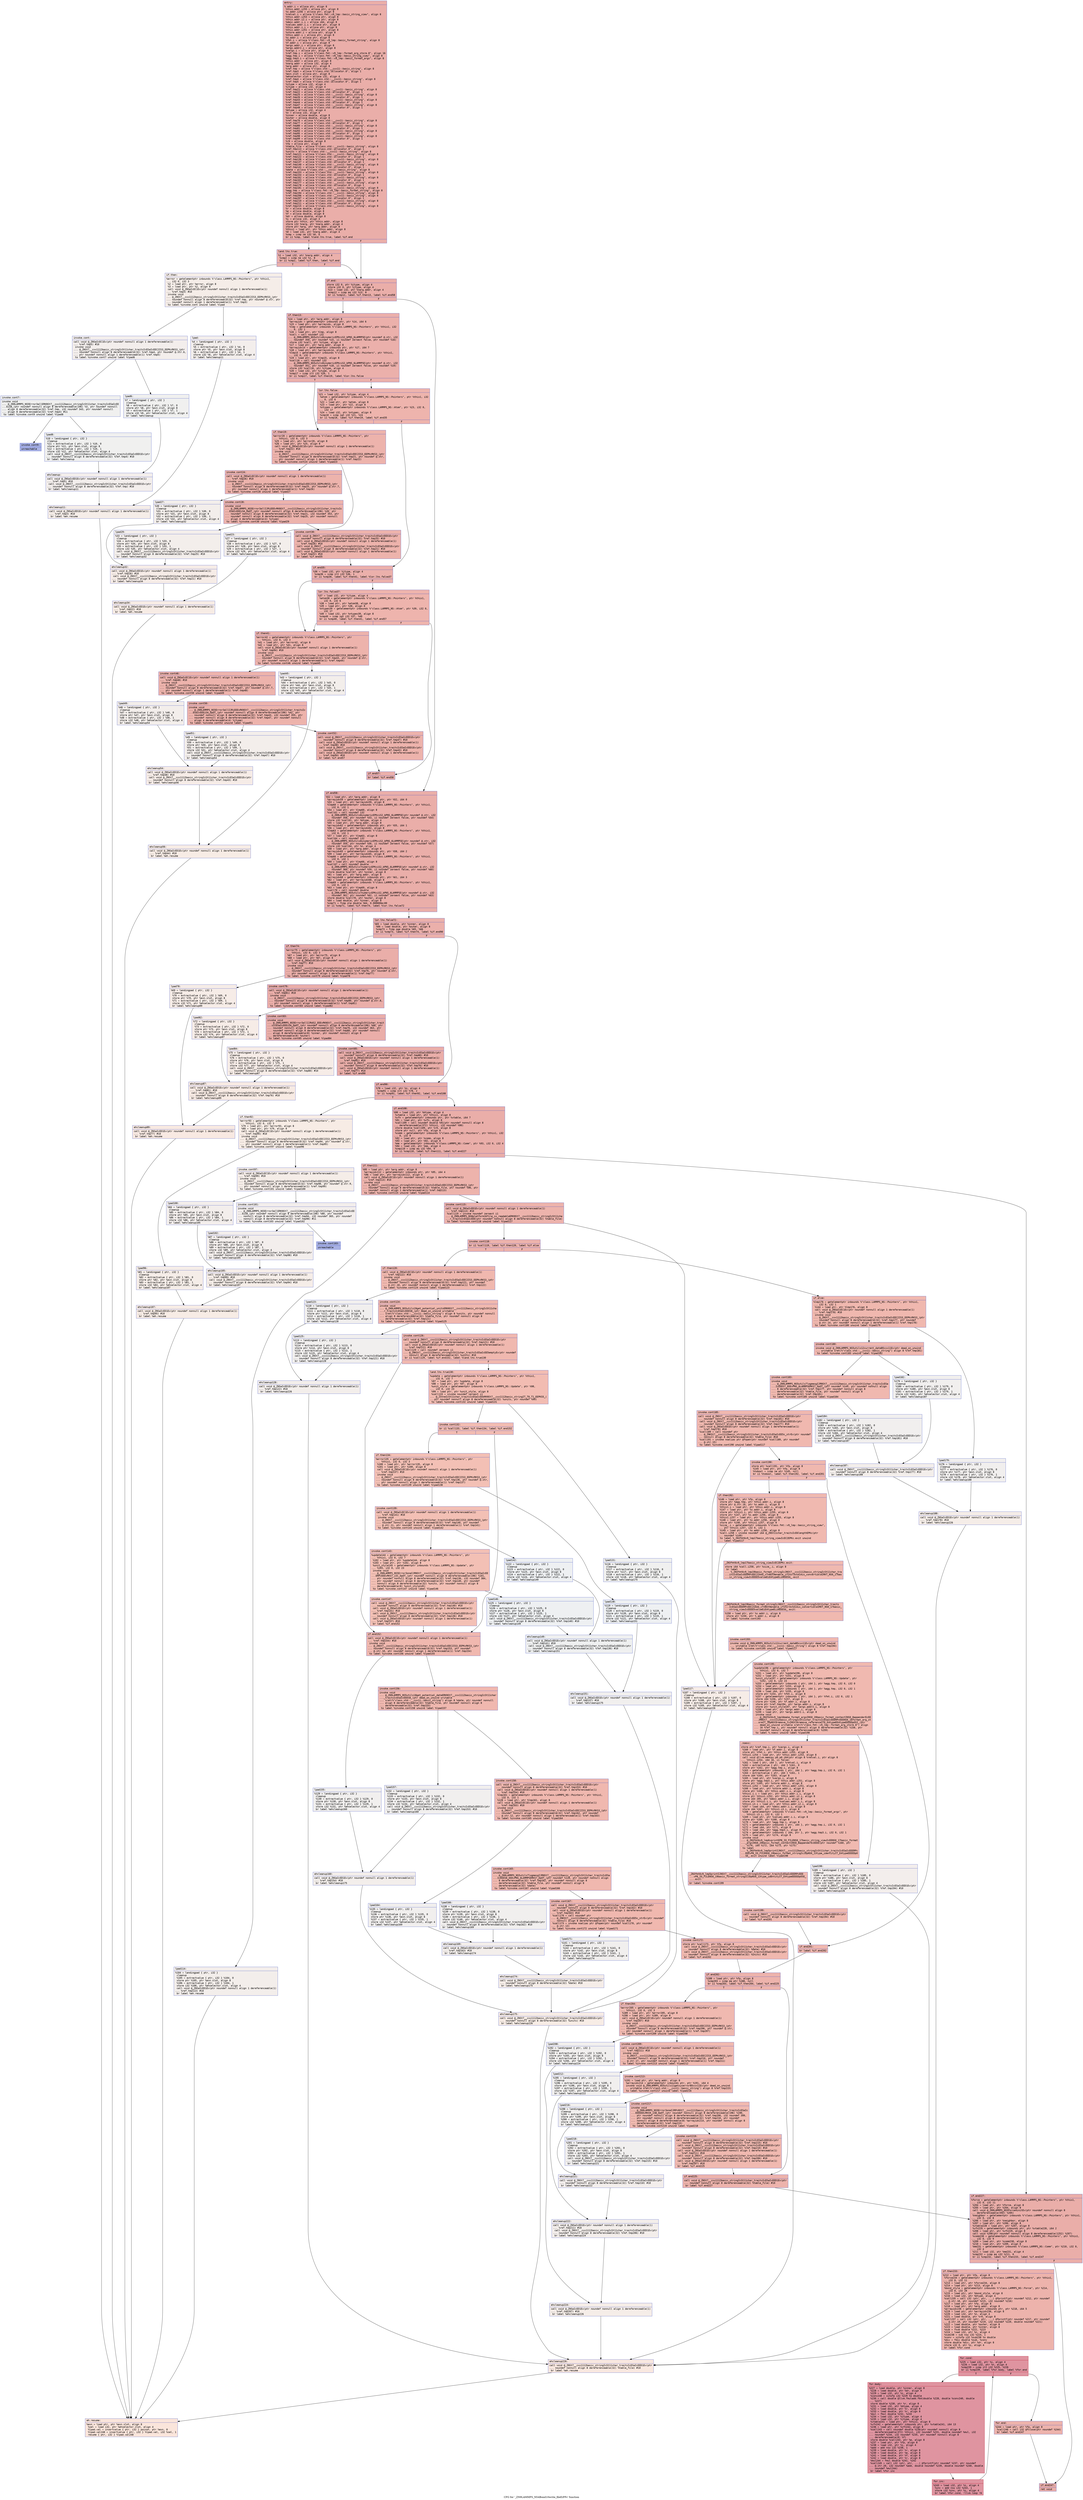 digraph "CFG for '_ZN9LAMMPS_NS4Bond10write_fileEiPPc' function" {
	label="CFG for '_ZN9LAMMPS_NS4Bond10write_fileEiPPc' function";

	Node0x55ba632b4a80 [shape=record,color="#3d50c3ff", style=filled, fillcolor="#d0473d70" fontname="Courier",label="{entry:\l|  %.addr.i = alloca ptr, align 8\l  %this.addr.i255 = alloca ptr, align 8\l  %s.addr.i256 = alloca ptr, align 8\l  %retval.i = alloca %\"class.fmt::v9_lmp::basic_string_view\", align 8\l  %this.addr.i253 = alloca ptr, align 8\l  %this.addr.i2.i = alloca ptr, align 8\l  %desc.addr.i.i = alloca i64, align 8\l  %values.addr.i.i = alloca ptr, align 8\l  %this.addr.i.i = alloca ptr, align 8\l  %this.addr.i251 = alloca ptr, align 8\l  %store.addr.i = alloca ptr, align 8\l  %this.addr.i = alloca ptr, align 8\l  %s.addr.i = alloca ptr, align 8\l  %fmt.i = alloca %\"class.fmt::v9_lmp::basic_format_string\", align 8\l  %f.addr.i = alloca ptr, align 8\l  %args.addr.i = alloca ptr, align 8\l  %args.addr2.i = alloca ptr, align 8\l  %vargs.i = alloca ptr, align 8\l  %ref.tmp.i = alloca %\"class.fmt::v9_lmp::format_arg_store.8\", align 16\l  %agg.tmp.i = alloca %\"class.fmt::v9_lmp::basic_string_view\", align 8\l  %agg.tmp3.i = alloca %\"class.fmt::v9_lmp::basic_format_args\", align 8\l  %this.addr = alloca ptr, align 8\l  %narg.addr = alloca i32, align 4\l  %arg.addr = alloca ptr, align 8\l  %ref.tmp = alloca %\"class.std::__cxx11::basic_string\", align 8\l  %ref.tmp3 = alloca %\"class.std::allocator.0\", align 1\l  %exn.slot = alloca ptr, align 8\l  %ehselector.slot = alloca i32, align 4\l  %ref.tmp4 = alloca %\"class.std::__cxx11::basic_string\", align 8\l  %ref.tmp5 = alloca %\"class.std::allocator.0\", align 1\l  %itype = alloca i32, align 4\l  %jtype = alloca i32, align 4\l  %ref.tmp21 = alloca %\"class.std::__cxx11::basic_string\", align 8\l  %ref.tmp22 = alloca %\"class.std::allocator.0\", align 1\l  %ref.tmp25 = alloca %\"class.std::__cxx11::basic_string\", align 8\l  %ref.tmp26 = alloca %\"class.std::allocator.0\", align 1\l  %ref.tmp43 = alloca %\"class.std::__cxx11::basic_string\", align 8\l  %ref.tmp44 = alloca %\"class.std::allocator.0\", align 1\l  %ref.tmp47 = alloca %\"class.std::__cxx11::basic_string\", align 8\l  %ref.tmp48 = alloca %\"class.std::allocator.0\", align 1\l  %btype = alloca i32, align 4\l  %n = alloca i32, align 4\l  %inner = alloca double, align 8\l  %outer = alloca double, align 8\l  %ref.tmp76 = alloca %\"class.std::__cxx11::basic_string\", align 8\l  %ref.tmp77 = alloca %\"class.std::allocator.0\", align 1\l  %ref.tmp80 = alloca %\"class.std::__cxx11::basic_string\", align 8\l  %ref.tmp81 = alloca %\"class.std::allocator.0\", align 1\l  %ref.tmp94 = alloca %\"class.std::__cxx11::basic_string\", align 8\l  %ref.tmp95 = alloca %\"class.std::allocator.0\", align 1\l  %ref.tmp98 = alloca %\"class.std::__cxx11::basic_string\", align 8\l  %ref.tmp99 = alloca %\"class.std::allocator.0\", align 1\l  %r0 = alloca double, align 8\l  %fp = alloca ptr, align 8\l  %table_file = alloca %\"class.std::__cxx11::basic_string\", align 8\l  %ref.tmp113 = alloca %\"class.std::allocator.0\", align 1\l  %units = alloca %\"class.std::__cxx11::basic_string\", align 8\l  %ref.tmp121 = alloca %\"class.std::__cxx11::basic_string\", align 8\l  %ref.tmp122 = alloca %\"class.std::allocator.0\", align 1\l  %ref.tmp136 = alloca %\"class.std::__cxx11::basic_string\", align 8\l  %ref.tmp137 = alloca %\"class.std::allocator.0\", align 1\l  %ref.tmp140 = alloca %\"class.std::__cxx11::basic_string\", align 8\l  %ref.tmp141 = alloca %\"class.std::allocator.0\", align 1\l  %date = alloca %\"class.std::__cxx11::basic_string\", align 8\l  %ref.tmp153 = alloca %\"class.std::__cxx11::basic_string\", align 8\l  %ref.tmp154 = alloca %\"class.std::allocator.0\", align 1\l  %ref.tmp162 = alloca %\"class.std::__cxx11::basic_string\", align 8\l  %ref.tmp163 = alloca %\"class.std::allocator.0\", align 1\l  %ref.tmp177 = alloca %\"class.std::__cxx11::basic_string\", align 8\l  %ref.tmp178 = alloca %\"class.std::allocator.0\", align 1\l  %ref.tmp181 = alloca %\"class.std::__cxx11::basic_string\", align 8\l  %agg.tmp = alloca %\"class.fmt::v9_lmp::basic_format_string\", align 8\l  %ref.tmp194 = alloca %\"class.std::__cxx11::basic_string\", align 8\l  %ref.tmp206 = alloca %\"class.std::__cxx11::basic_string\", align 8\l  %ref.tmp207 = alloca %\"class.std::allocator.0\", align 1\l  %ref.tmp210 = alloca %\"class.std::__cxx11::basic_string\", align 8\l  %ref.tmp211 = alloca %\"class.std::allocator.0\", align 1\l  %ref.tmp215 = alloca %\"class.std::__cxx11::basic_string\", align 8\l  %r = alloca double, align 8\l  %e = alloca double, align 8\l  %f = alloca double, align 8\l  %dr = alloca double, align 8\l  %i = alloca i32, align 4\l  store ptr %this, ptr %this.addr, align 8\l  store i32 %narg, ptr %narg.addr, align 4\l  store ptr %arg, ptr %arg.addr, align 8\l  %this1 = load ptr, ptr %this.addr, align 8\l  %0 = load i32, ptr %narg.addr, align 4\l  %cmp = icmp ne i32 %0, 6\l  br i1 %cmp, label %land.lhs.true, label %if.end\l|{<s0>T|<s1>F}}"];
	Node0x55ba632b4a80:s0 -> Node0x55ba632c0a60[tooltip="entry -> land.lhs.true\nProbability 50.00%" ];
	Node0x55ba632b4a80:s1 -> Node0x55ba632c0ae0[tooltip="entry -> if.end\nProbability 50.00%" ];
	Node0x55ba632c0a60 [shape=record,color="#3d50c3ff", style=filled, fillcolor="#d24b4070" fontname="Courier",label="{land.lhs.true:\l|  %1 = load i32, ptr %narg.addr, align 4\l  %cmp2 = icmp ne i32 %1, 8\l  br i1 %cmp2, label %if.then, label %if.end\l|{<s0>T|<s1>F}}"];
	Node0x55ba632c0a60:s0 -> Node0x55ba632c0d30[tooltip="land.lhs.true -> if.then\nProbability 0.00%" ];
	Node0x55ba632c0a60:s1 -> Node0x55ba632c0ae0[tooltip="land.lhs.true -> if.end\nProbability 100.00%" ];
	Node0x55ba632c0d30 [shape=record,color="#3d50c3ff", style=filled, fillcolor="#e8d6cc70" fontname="Courier",label="{if.then:\l|  %error = getelementptr inbounds %\"class.LAMMPS_NS::Pointers\", ptr %this1,\l... i32 0, i32 3\l  %2 = load ptr, ptr %error, align 8\l  %3 = load ptr, ptr %2, align 8\l  call void @_ZNSaIcEC1Ev(ptr noundef nonnull align 1 dereferenceable(1)\l... %ref.tmp3) #10\l  invoke void\l... @_ZNSt7__cxx1112basic_stringIcSt11char_traitsIcESaIcEEC2IS3_EEPKcRKS3_(ptr\l... noundef nonnull align 8 dereferenceable(32) %ref.tmp, ptr noundef @.str, ptr\l... noundef nonnull align 1 dereferenceable(1) %ref.tmp3)\l          to label %invoke.cont unwind label %lpad\l}"];
	Node0x55ba632c0d30 -> Node0x55ba632c11b0[tooltip="if.then -> invoke.cont\nProbability 50.00%" ];
	Node0x55ba632c0d30 -> Node0x55ba632c1230[tooltip="if.then -> lpad\nProbability 50.00%" ];
	Node0x55ba632c11b0 [shape=record,color="#3d50c3ff", style=filled, fillcolor="#e3d9d370" fontname="Courier",label="{invoke.cont:\l|  call void @_ZNSaIcEC1Ev(ptr noundef nonnull align 1 dereferenceable(1)\l... %ref.tmp5) #10\l  invoke void\l... @_ZNSt7__cxx1112basic_stringIcSt11char_traitsIcESaIcEEC2IS3_EEPKcRKS3_(ptr\l... noundef nonnull align 8 dereferenceable(32) %ref.tmp4, ptr noundef @.str.6,\l... ptr noundef nonnull align 1 dereferenceable(1) %ref.tmp5)\l          to label %invoke.cont7 unwind label %lpad6\l}"];
	Node0x55ba632c11b0 -> Node0x55ba632c1550[tooltip="invoke.cont -> invoke.cont7\nProbability 50.00%" ];
	Node0x55ba632c11b0 -> Node0x55ba632bea30[tooltip="invoke.cont -> lpad6\nProbability 50.00%" ];
	Node0x55ba632c1550 [shape=record,color="#3d50c3ff", style=filled, fillcolor="#dedcdb70" fontname="Courier",label="{invoke.cont7:\l|  invoke void\l... @_ZN9LAMMPS_NS5Error3allERKNSt7__cxx1112basic_stringIcSt11char_traitsIcESaIcEE\l...EiS8_(ptr noundef nonnull align 8 dereferenceable(196) %3, ptr noundef nonnull\l... align 8 dereferenceable(32) %ref.tmp, i32 noundef 343, ptr noundef nonnull\l... align 8 dereferenceable(32) %ref.tmp4) #11\l          to label %invoke.cont9 unwind label %lpad8\l}"];
	Node0x55ba632c1550 -> Node0x55ba632c1500[tooltip="invoke.cont7 -> invoke.cont9\nProbability 0.00%" ];
	Node0x55ba632c1550 -> Node0x55ba632bec90[tooltip="invoke.cont7 -> lpad8\nProbability 100.00%" ];
	Node0x55ba632c1500 [shape=record,color="#3d50c3ff", style=filled, fillcolor="#3d50c370" fontname="Courier",label="{invoke.cont9:\l|  unreachable\l}"];
	Node0x55ba632c1230 [shape=record,color="#3d50c3ff", style=filled, fillcolor="#e3d9d370" fontname="Courier",label="{lpad:\l|  %4 = landingpad \{ ptr, i32 \}\l          cleanup\l  %5 = extractvalue \{ ptr, i32 \} %4, 0\l  store ptr %5, ptr %exn.slot, align 8\l  %6 = extractvalue \{ ptr, i32 \} %4, 1\l  store i32 %6, ptr %ehselector.slot, align 4\l  br label %ehcleanup11\l}"];
	Node0x55ba632c1230 -> Node0x55ba632c2390[tooltip="lpad -> ehcleanup11\nProbability 100.00%" ];
	Node0x55ba632bea30 [shape=record,color="#3d50c3ff", style=filled, fillcolor="#dedcdb70" fontname="Courier",label="{lpad6:\l|  %7 = landingpad \{ ptr, i32 \}\l          cleanup\l  %8 = extractvalue \{ ptr, i32 \} %7, 0\l  store ptr %8, ptr %exn.slot, align 8\l  %9 = extractvalue \{ ptr, i32 \} %7, 1\l  store i32 %9, ptr %ehselector.slot, align 4\l  br label %ehcleanup\l}"];
	Node0x55ba632bea30 -> Node0x55ba632c26b0[tooltip="lpad6 -> ehcleanup\nProbability 100.00%" ];
	Node0x55ba632bec90 [shape=record,color="#3d50c3ff", style=filled, fillcolor="#dedcdb70" fontname="Courier",label="{lpad8:\l|  %10 = landingpad \{ ptr, i32 \}\l          cleanup\l  %11 = extractvalue \{ ptr, i32 \} %10, 0\l  store ptr %11, ptr %exn.slot, align 8\l  %12 = extractvalue \{ ptr, i32 \} %10, 1\l  store i32 %12, ptr %ehselector.slot, align 4\l  call void @_ZNSt7__cxx1112basic_stringIcSt11char_traitsIcESaIcEED1Ev(ptr\l... noundef nonnull align 8 dereferenceable(32) %ref.tmp4) #10\l  br label %ehcleanup\l}"];
	Node0x55ba632bec90 -> Node0x55ba632c26b0[tooltip="lpad8 -> ehcleanup\nProbability 100.00%" ];
	Node0x55ba632c26b0 [shape=record,color="#3d50c3ff", style=filled, fillcolor="#e3d9d370" fontname="Courier",label="{ehcleanup:\l|  call void @_ZNSaIcED1Ev(ptr noundef nonnull align 1 dereferenceable(1)\l... %ref.tmp5) #10\l  call void @_ZNSt7__cxx1112basic_stringIcSt11char_traitsIcESaIcEED1Ev(ptr\l... noundef nonnull align 8 dereferenceable(32) %ref.tmp) #10\l  br label %ehcleanup11\l}"];
	Node0x55ba632c26b0 -> Node0x55ba632c2390[tooltip="ehcleanup -> ehcleanup11\nProbability 100.00%" ];
	Node0x55ba632c2390 [shape=record,color="#3d50c3ff", style=filled, fillcolor="#e8d6cc70" fontname="Courier",label="{ehcleanup11:\l|  call void @_ZNSaIcED1Ev(ptr noundef nonnull align 1 dereferenceable(1)\l... %ref.tmp3) #10\l  br label %eh.resume\l}"];
	Node0x55ba632c2390 -> Node0x55ba632c2f60[tooltip="ehcleanup11 -> eh.resume\nProbability 100.00%" ];
	Node0x55ba632c0ae0 [shape=record,color="#3d50c3ff", style=filled, fillcolor="#d0473d70" fontname="Courier",label="{if.end:\l|  store i32 0, ptr %itype, align 4\l  store i32 0, ptr %jtype, align 4\l  %13 = load i32, ptr %narg.addr, align 4\l  %cmp12 = icmp eq i32 %13, 8\l  br i1 %cmp12, label %if.then13, label %if.end58\l|{<s0>T|<s1>F}}"];
	Node0x55ba632c0ae0:s0 -> Node0x55ba632c3270[tooltip="if.end -> if.then13\nProbability 50.00%" ];
	Node0x55ba632c0ae0:s1 -> Node0x55ba632c32f0[tooltip="if.end -> if.end58\nProbability 50.00%" ];
	Node0x55ba632c3270 [shape=record,color="#3d50c3ff", style=filled, fillcolor="#d24b4070" fontname="Courier",label="{if.then13:\l|  %14 = load ptr, ptr %arg.addr, align 8\l  %arrayidx = getelementptr inbounds ptr, ptr %14, i64 6\l  %15 = load ptr, ptr %arrayidx, align 8\l  %lmp = getelementptr inbounds %\"class.LAMMPS_NS::Pointers\", ptr %this1, i32\l... 0, i32 1\l  %16 = load ptr, ptr %lmp, align 8\l  %call = call noundef i32\l... @_ZN9LAMMPS_NS5utils8inumericEPKciS2_bPNS_6LAMMPSE(ptr noundef @.str, i32\l... noundef 350, ptr noundef %15, i1 noundef zeroext false, ptr noundef %16)\l  store i32 %call, ptr %itype, align 4\l  %17 = load ptr, ptr %arg.addr, align 8\l  %arrayidx14 = getelementptr inbounds ptr, ptr %17, i64 7\l  %18 = load ptr, ptr %arrayidx14, align 8\l  %lmp15 = getelementptr inbounds %\"class.LAMMPS_NS::Pointers\", ptr %this1,\l... i32 0, i32 1\l  %19 = load ptr, ptr %lmp15, align 8\l  %call16 = call noundef i32\l... @_ZN9LAMMPS_NS5utils8inumericEPKciS2_bPNS_6LAMMPSE(ptr noundef @.str, i32\l... noundef 351, ptr noundef %18, i1 noundef zeroext false, ptr noundef %19)\l  store i32 %call16, ptr %jtype, align 4\l  %20 = load i32, ptr %itype, align 4\l  %cmp17 = icmp slt i32 %20, 1\l  br i1 %cmp17, label %if.then19, label %lor.lhs.false\l|{<s0>T|<s1>F}}"];
	Node0x55ba632c3270:s0 -> Node0x55ba632c42c0[tooltip="if.then13 -> if.then19\nProbability 37.50%" ];
	Node0x55ba632c3270:s1 -> Node0x55ba632c4310[tooltip="if.then13 -> lor.lhs.false\nProbability 62.50%" ];
	Node0x55ba632c4310 [shape=record,color="#3d50c3ff", style=filled, fillcolor="#d8564670" fontname="Courier",label="{lor.lhs.false:\l|  %21 = load i32, ptr %itype, align 4\l  %atom = getelementptr inbounds %\"class.LAMMPS_NS::Pointers\", ptr %this1, i32\l... 0, i32 6\l  %22 = load ptr, ptr %atom, align 8\l  %23 = load ptr, ptr %22, align 8\l  %ntypes = getelementptr inbounds %\"class.LAMMPS_NS::Atom\", ptr %23, i32 0,\l... i32 17\l  %24 = load i32, ptr %ntypes, align 8\l  %cmp18 = icmp sgt i32 %21, %24\l  br i1 %cmp18, label %if.then19, label %if.end35\l|{<s0>T|<s1>F}}"];
	Node0x55ba632c4310:s0 -> Node0x55ba632c42c0[tooltip="lor.lhs.false -> if.then19\nProbability 50.00%" ];
	Node0x55ba632c4310:s1 -> Node0x55ba632c4910[tooltip="lor.lhs.false -> if.end35\nProbability 50.00%" ];
	Node0x55ba632c42c0 [shape=record,color="#3d50c3ff", style=filled, fillcolor="#d6524470" fontname="Courier",label="{if.then19:\l|  %error20 = getelementptr inbounds %\"class.LAMMPS_NS::Pointers\", ptr\l... %this1, i32 0, i32 3\l  %25 = load ptr, ptr %error20, align 8\l  %26 = load ptr, ptr %25, align 8\l  call void @_ZNSaIcEC1Ev(ptr noundef nonnull align 1 dereferenceable(1)\l... %ref.tmp22) #10\l  invoke void\l... @_ZNSt7__cxx1112basic_stringIcSt11char_traitsIcESaIcEEC2IS3_EEPKcRKS3_(ptr\l... noundef nonnull align 8 dereferenceable(32) %ref.tmp21, ptr noundef @.str,\l... ptr noundef nonnull align 1 dereferenceable(1) %ref.tmp22)\l          to label %invoke.cont24 unwind label %lpad23\l}"];
	Node0x55ba632c42c0 -> Node0x55ba632c4da0[tooltip="if.then19 -> invoke.cont24\nProbability 100.00%" ];
	Node0x55ba632c42c0 -> Node0x55ba632c4e20[tooltip="if.then19 -> lpad23\nProbability 0.00%" ];
	Node0x55ba632c4da0 [shape=record,color="#3d50c3ff", style=filled, fillcolor="#d6524470" fontname="Courier",label="{invoke.cont24:\l|  call void @_ZNSaIcEC1Ev(ptr noundef nonnull align 1 dereferenceable(1)\l... %ref.tmp26) #10\l  invoke void\l... @_ZNSt7__cxx1112basic_stringIcSt11char_traitsIcESaIcEEC2IS3_EEPKcRKS3_(ptr\l... noundef nonnull align 8 dereferenceable(32) %ref.tmp25, ptr noundef @.str.7,\l... ptr noundef nonnull align 1 dereferenceable(1) %ref.tmp26)\l          to label %invoke.cont28 unwind label %lpad27\l}"];
	Node0x55ba632c4da0 -> Node0x55ba632c51a0[tooltip="invoke.cont24 -> invoke.cont28\nProbability 100.00%" ];
	Node0x55ba632c4da0 -> Node0x55ba632c51f0[tooltip="invoke.cont24 -> lpad27\nProbability 0.00%" ];
	Node0x55ba632c51a0 [shape=record,color="#3d50c3ff", style=filled, fillcolor="#d6524470" fontname="Courier",label="{invoke.cont28:\l|  invoke void\l... @_ZN9LAMMPS_NS5Error3allIJRiEEEvRKNSt7__cxx1112basic_stringIcSt11char_traitsIc\l...ESaIcEEEiSA_DpOT_(ptr noundef nonnull align 8 dereferenceable(196) %26, ptr\l... noundef nonnull align 8 dereferenceable(32) %ref.tmp21, i32 noundef 353, ptr\l... noundef nonnull align 8 dereferenceable(32) %ref.tmp25, ptr noundef nonnull\l... align 4 dereferenceable(4) %itype)\l          to label %invoke.cont30 unwind label %lpad29\l}"];
	Node0x55ba632c51a0 -> Node0x55ba632c5150[tooltip="invoke.cont28 -> invoke.cont30\nProbability 100.00%" ];
	Node0x55ba632c51a0 -> Node0x55ba632c5580[tooltip="invoke.cont28 -> lpad29\nProbability 0.00%" ];
	Node0x55ba632c5150 [shape=record,color="#3d50c3ff", style=filled, fillcolor="#d6524470" fontname="Courier",label="{invoke.cont30:\l|  call void @_ZNSt7__cxx1112basic_stringIcSt11char_traitsIcESaIcEED1Ev(ptr\l... noundef nonnull align 8 dereferenceable(32) %ref.tmp25) #10\l  call void @_ZNSaIcED1Ev(ptr noundef nonnull align 1 dereferenceable(1)\l... %ref.tmp26) #10\l  call void @_ZNSt7__cxx1112basic_stringIcSt11char_traitsIcESaIcEED1Ev(ptr\l... noundef nonnull align 8 dereferenceable(32) %ref.tmp21) #10\l  call void @_ZNSaIcED1Ev(ptr noundef nonnull align 1 dereferenceable(1)\l... %ref.tmp22) #10\l  br label %if.end35\l}"];
	Node0x55ba632c5150 -> Node0x55ba632c4910[tooltip="invoke.cont30 -> if.end35\nProbability 100.00%" ];
	Node0x55ba632c4e20 [shape=record,color="#3d50c3ff", style=filled, fillcolor="#e5d8d170" fontname="Courier",label="{lpad23:\l|  %27 = landingpad \{ ptr, i32 \}\l          cleanup\l  %28 = extractvalue \{ ptr, i32 \} %27, 0\l  store ptr %28, ptr %exn.slot, align 8\l  %29 = extractvalue \{ ptr, i32 \} %27, 1\l  store i32 %29, ptr %ehselector.slot, align 4\l  br label %ehcleanup34\l}"];
	Node0x55ba632c4e20 -> Node0x55ba632c6000[tooltip="lpad23 -> ehcleanup34\nProbability 100.00%" ];
	Node0x55ba632c51f0 [shape=record,color="#3d50c3ff", style=filled, fillcolor="#e5d8d170" fontname="Courier",label="{lpad27:\l|  %30 = landingpad \{ ptr, i32 \}\l          cleanup\l  %31 = extractvalue \{ ptr, i32 \} %30, 0\l  store ptr %31, ptr %exn.slot, align 8\l  %32 = extractvalue \{ ptr, i32 \} %30, 1\l  store i32 %32, ptr %ehselector.slot, align 4\l  br label %ehcleanup32\l}"];
	Node0x55ba632c51f0 -> Node0x55ba632c6370[tooltip="lpad27 -> ehcleanup32\nProbability 100.00%" ];
	Node0x55ba632c5580 [shape=record,color="#3d50c3ff", style=filled, fillcolor="#e5d8d170" fontname="Courier",label="{lpad29:\l|  %33 = landingpad \{ ptr, i32 \}\l          cleanup\l  %34 = extractvalue \{ ptr, i32 \} %33, 0\l  store ptr %34, ptr %exn.slot, align 8\l  %35 = extractvalue \{ ptr, i32 \} %33, 1\l  store i32 %35, ptr %ehselector.slot, align 4\l  call void @_ZNSt7__cxx1112basic_stringIcSt11char_traitsIcESaIcEED1Ev(ptr\l... noundef nonnull align 8 dereferenceable(32) %ref.tmp25) #10\l  br label %ehcleanup32\l}"];
	Node0x55ba632c5580 -> Node0x55ba632c6370[tooltip="lpad29 -> ehcleanup32\nProbability 100.00%" ];
	Node0x55ba632c6370 [shape=record,color="#3d50c3ff", style=filled, fillcolor="#ead5c970" fontname="Courier",label="{ehcleanup32:\l|  call void @_ZNSaIcED1Ev(ptr noundef nonnull align 1 dereferenceable(1)\l... %ref.tmp26) #10\l  call void @_ZNSt7__cxx1112basic_stringIcSt11char_traitsIcESaIcEED1Ev(ptr\l... noundef nonnull align 8 dereferenceable(32) %ref.tmp21) #10\l  br label %ehcleanup34\l}"];
	Node0x55ba632c6370 -> Node0x55ba632c6000[tooltip="ehcleanup32 -> ehcleanup34\nProbability 100.00%" ];
	Node0x55ba632c6000 [shape=record,color="#3d50c3ff", style=filled, fillcolor="#ecd3c570" fontname="Courier",label="{ehcleanup34:\l|  call void @_ZNSaIcED1Ev(ptr noundef nonnull align 1 dereferenceable(1)\l... %ref.tmp22) #10\l  br label %eh.resume\l}"];
	Node0x55ba632c6000 -> Node0x55ba632c2f60[tooltip="ehcleanup34 -> eh.resume\nProbability 100.00%" ];
	Node0x55ba632c4910 [shape=record,color="#3d50c3ff", style=filled, fillcolor="#d24b4070" fontname="Courier",label="{if.end35:\l|  %36 = load i32, ptr %jtype, align 4\l  %cmp36 = icmp slt i32 %36, 1\l  br i1 %cmp36, label %if.then41, label %lor.lhs.false37\l|{<s0>T|<s1>F}}"];
	Node0x55ba632c4910:s0 -> Node0x55ba632c6e00[tooltip="if.end35 -> if.then41\nProbability 37.50%" ];
	Node0x55ba632c4910:s1 -> Node0x55ba632c6e50[tooltip="if.end35 -> lor.lhs.false37\nProbability 62.50%" ];
	Node0x55ba632c6e50 [shape=record,color="#3d50c3ff", style=filled, fillcolor="#d8564670" fontname="Courier",label="{lor.lhs.false37:\l|  %37 = load i32, ptr %jtype, align 4\l  %atom38 = getelementptr inbounds %\"class.LAMMPS_NS::Pointers\", ptr %this1,\l... i32 0, i32 6\l  %38 = load ptr, ptr %atom38, align 8\l  %39 = load ptr, ptr %38, align 8\l  %ntypes39 = getelementptr inbounds %\"class.LAMMPS_NS::Atom\", ptr %39, i32 0,\l... i32 17\l  %40 = load i32, ptr %ntypes39, align 8\l  %cmp40 = icmp sgt i32 %37, %40\l  br i1 %cmp40, label %if.then41, label %if.end57\l|{<s0>T|<s1>F}}"];
	Node0x55ba632c6e50:s0 -> Node0x55ba632c6e00[tooltip="lor.lhs.false37 -> if.then41\nProbability 50.00%" ];
	Node0x55ba632c6e50:s1 -> Node0x55ba632c7400[tooltip="lor.lhs.false37 -> if.end57\nProbability 50.00%" ];
	Node0x55ba632c6e00 [shape=record,color="#3d50c3ff", style=filled, fillcolor="#d6524470" fontname="Courier",label="{if.then41:\l|  %error42 = getelementptr inbounds %\"class.LAMMPS_NS::Pointers\", ptr\l... %this1, i32 0, i32 3\l  %41 = load ptr, ptr %error42, align 8\l  %42 = load ptr, ptr %41, align 8\l  call void @_ZNSaIcEC1Ev(ptr noundef nonnull align 1 dereferenceable(1)\l... %ref.tmp44) #10\l  invoke void\l... @_ZNSt7__cxx1112basic_stringIcSt11char_traitsIcESaIcEEC2IS3_EEPKcRKS3_(ptr\l... noundef nonnull align 8 dereferenceable(32) %ref.tmp43, ptr noundef @.str,\l... ptr noundef nonnull align 1 dereferenceable(1) %ref.tmp44)\l          to label %invoke.cont46 unwind label %lpad45\l}"];
	Node0x55ba632c6e00 -> Node0x55ba632c7890[tooltip="if.then41 -> invoke.cont46\nProbability 100.00%" ];
	Node0x55ba632c6e00 -> Node0x55ba632c7910[tooltip="if.then41 -> lpad45\nProbability 0.00%" ];
	Node0x55ba632c7890 [shape=record,color="#3d50c3ff", style=filled, fillcolor="#d6524470" fontname="Courier",label="{invoke.cont46:\l|  call void @_ZNSaIcEC1Ev(ptr noundef nonnull align 1 dereferenceable(1)\l... %ref.tmp48) #10\l  invoke void\l... @_ZNSt7__cxx1112basic_stringIcSt11char_traitsIcESaIcEEC2IS3_EEPKcRKS3_(ptr\l... noundef nonnull align 8 dereferenceable(32) %ref.tmp47, ptr noundef @.str.7,\l... ptr noundef nonnull align 1 dereferenceable(1) %ref.tmp48)\l          to label %invoke.cont50 unwind label %lpad49\l}"];
	Node0x55ba632c7890 -> Node0x55ba632c7c30[tooltip="invoke.cont46 -> invoke.cont50\nProbability 100.00%" ];
	Node0x55ba632c7890 -> Node0x55ba632c7c80[tooltip="invoke.cont46 -> lpad49\nProbability 0.00%" ];
	Node0x55ba632c7c30 [shape=record,color="#3d50c3ff", style=filled, fillcolor="#d6524470" fontname="Courier",label="{invoke.cont50:\l|  invoke void\l... @_ZN9LAMMPS_NS5Error3allIJRiEEEvRKNSt7__cxx1112basic_stringIcSt11char_traitsIc\l...ESaIcEEEiSA_DpOT_(ptr noundef nonnull align 8 dereferenceable(196) %42, ptr\l... noundef nonnull align 8 dereferenceable(32) %ref.tmp43, i32 noundef 355, ptr\l... noundef nonnull align 8 dereferenceable(32) %ref.tmp47, ptr noundef nonnull\l... align 4 dereferenceable(4) %jtype)\l          to label %invoke.cont52 unwind label %lpad51\l}"];
	Node0x55ba632c7c30 -> Node0x55ba632c7be0[tooltip="invoke.cont50 -> invoke.cont52\nProbability 100.00%" ];
	Node0x55ba632c7c30 -> Node0x55ba63250ed0[tooltip="invoke.cont50 -> lpad51\nProbability 0.00%" ];
	Node0x55ba632c7be0 [shape=record,color="#3d50c3ff", style=filled, fillcolor="#d6524470" fontname="Courier",label="{invoke.cont52:\l|  call void @_ZNSt7__cxx1112basic_stringIcSt11char_traitsIcESaIcEED1Ev(ptr\l... noundef nonnull align 8 dereferenceable(32) %ref.tmp47) #10\l  call void @_ZNSaIcED1Ev(ptr noundef nonnull align 1 dereferenceable(1)\l... %ref.tmp48) #10\l  call void @_ZNSt7__cxx1112basic_stringIcSt11char_traitsIcESaIcEED1Ev(ptr\l... noundef nonnull align 8 dereferenceable(32) %ref.tmp43) #10\l  call void @_ZNSaIcED1Ev(ptr noundef nonnull align 1 dereferenceable(1)\l... %ref.tmp44) #10\l  br label %if.end57\l}"];
	Node0x55ba632c7be0 -> Node0x55ba632c7400[tooltip="invoke.cont52 -> if.end57\nProbability 100.00%" ];
	Node0x55ba632c7910 [shape=record,color="#3d50c3ff", style=filled, fillcolor="#e5d8d170" fontname="Courier",label="{lpad45:\l|  %43 = landingpad \{ ptr, i32 \}\l          cleanup\l  %44 = extractvalue \{ ptr, i32 \} %43, 0\l  store ptr %44, ptr %exn.slot, align 8\l  %45 = extractvalue \{ ptr, i32 \} %43, 1\l  store i32 %45, ptr %ehselector.slot, align 4\l  br label %ehcleanup56\l}"];
	Node0x55ba632c7910 -> Node0x55ba632c8f50[tooltip="lpad45 -> ehcleanup56\nProbability 100.00%" ];
	Node0x55ba632c7c80 [shape=record,color="#3d50c3ff", style=filled, fillcolor="#e5d8d170" fontname="Courier",label="{lpad49:\l|  %46 = landingpad \{ ptr, i32 \}\l          cleanup\l  %47 = extractvalue \{ ptr, i32 \} %46, 0\l  store ptr %47, ptr %exn.slot, align 8\l  %48 = extractvalue \{ ptr, i32 \} %46, 1\l  store i32 %48, ptr %ehselector.slot, align 4\l  br label %ehcleanup54\l}"];
	Node0x55ba632c7c80 -> Node0x55ba632c9a60[tooltip="lpad49 -> ehcleanup54\nProbability 100.00%" ];
	Node0x55ba63250ed0 [shape=record,color="#3d50c3ff", style=filled, fillcolor="#e5d8d170" fontname="Courier",label="{lpad51:\l|  %49 = landingpad \{ ptr, i32 \}\l          cleanup\l  %50 = extractvalue \{ ptr, i32 \} %49, 0\l  store ptr %50, ptr %exn.slot, align 8\l  %51 = extractvalue \{ ptr, i32 \} %49, 1\l  store i32 %51, ptr %ehselector.slot, align 4\l  call void @_ZNSt7__cxx1112basic_stringIcSt11char_traitsIcESaIcEED1Ev(ptr\l... noundef nonnull align 8 dereferenceable(32) %ref.tmp47) #10\l  br label %ehcleanup54\l}"];
	Node0x55ba63250ed0 -> Node0x55ba632c9a60[tooltip="lpad51 -> ehcleanup54\nProbability 100.00%" ];
	Node0x55ba632c9a60 [shape=record,color="#3d50c3ff", style=filled, fillcolor="#ead5c970" fontname="Courier",label="{ehcleanup54:\l|  call void @_ZNSaIcED1Ev(ptr noundef nonnull align 1 dereferenceable(1)\l... %ref.tmp48) #10\l  call void @_ZNSt7__cxx1112basic_stringIcSt11char_traitsIcESaIcEED1Ev(ptr\l... noundef nonnull align 8 dereferenceable(32) %ref.tmp43) #10\l  br label %ehcleanup56\l}"];
	Node0x55ba632c9a60 -> Node0x55ba632c8f50[tooltip="ehcleanup54 -> ehcleanup56\nProbability 100.00%" ];
	Node0x55ba632c8f50 [shape=record,color="#3d50c3ff", style=filled, fillcolor="#ecd3c570" fontname="Courier",label="{ehcleanup56:\l|  call void @_ZNSaIcED1Ev(ptr noundef nonnull align 1 dereferenceable(1)\l... %ref.tmp44) #10\l  br label %eh.resume\l}"];
	Node0x55ba632c8f50 -> Node0x55ba632c2f60[tooltip="ehcleanup56 -> eh.resume\nProbability 100.00%" ];
	Node0x55ba632c7400 [shape=record,color="#3d50c3ff", style=filled, fillcolor="#d24b4070" fontname="Courier",label="{if.end57:\l|  br label %if.end58\l}"];
	Node0x55ba632c7400 -> Node0x55ba632c32f0[tooltip="if.end57 -> if.end58\nProbability 100.00%" ];
	Node0x55ba632c32f0 [shape=record,color="#3d50c3ff", style=filled, fillcolor="#d0473d70" fontname="Courier",label="{if.end58:\l|  %52 = load ptr, ptr %arg.addr, align 8\l  %arrayidx59 = getelementptr inbounds ptr, ptr %52, i64 0\l  %53 = load ptr, ptr %arrayidx59, align 8\l  %lmp60 = getelementptr inbounds %\"class.LAMMPS_NS::Pointers\", ptr %this1,\l... i32 0, i32 1\l  %54 = load ptr, ptr %lmp60, align 8\l  %call61 = call noundef i32\l... @_ZN9LAMMPS_NS5utils8inumericEPKciS2_bPNS_6LAMMPSE(ptr noundef @.str, i32\l... noundef 358, ptr noundef %53, i1 noundef zeroext false, ptr noundef %54)\l  store i32 %call61, ptr %btype, align 4\l  %55 = load ptr, ptr %arg.addr, align 8\l  %arrayidx62 = getelementptr inbounds ptr, ptr %55, i64 1\l  %56 = load ptr, ptr %arrayidx62, align 8\l  %lmp63 = getelementptr inbounds %\"class.LAMMPS_NS::Pointers\", ptr %this1,\l... i32 0, i32 1\l  %57 = load ptr, ptr %lmp63, align 8\l  %call64 = call noundef i32\l... @_ZN9LAMMPS_NS5utils8inumericEPKciS2_bPNS_6LAMMPSE(ptr noundef @.str, i32\l... noundef 359, ptr noundef %56, i1 noundef zeroext false, ptr noundef %57)\l  store i32 %call64, ptr %n, align 4\l  %58 = load ptr, ptr %arg.addr, align 8\l  %arrayidx65 = getelementptr inbounds ptr, ptr %58, i64 2\l  %59 = load ptr, ptr %arrayidx65, align 8\l  %lmp66 = getelementptr inbounds %\"class.LAMMPS_NS::Pointers\", ptr %this1,\l... i32 0, i32 1\l  %60 = load ptr, ptr %lmp66, align 8\l  %call67 = call noundef double\l... @_ZN9LAMMPS_NS5utils7numericEPKciS2_bPNS_6LAMMPSE(ptr noundef @.str, i32\l... noundef 360, ptr noundef %59, i1 noundef zeroext false, ptr noundef %60)\l  store double %call67, ptr %inner, align 8\l  %61 = load ptr, ptr %arg.addr, align 8\l  %arrayidx68 = getelementptr inbounds ptr, ptr %61, i64 3\l  %62 = load ptr, ptr %arrayidx68, align 8\l  %lmp69 = getelementptr inbounds %\"class.LAMMPS_NS::Pointers\", ptr %this1,\l... i32 0, i32 1\l  %63 = load ptr, ptr %lmp69, align 8\l  %call70 = call noundef double\l... @_ZN9LAMMPS_NS5utils7numericEPKciS2_bPNS_6LAMMPSE(ptr noundef @.str, i32\l... noundef 361, ptr noundef %62, i1 noundef zeroext false, ptr noundef %63)\l  store double %call70, ptr %outer, align 8\l  %64 = load double, ptr %inner, align 8\l  %cmp71 = fcmp ole double %64, 0.000000e+00\l  br i1 %cmp71, label %if.then74, label %lor.lhs.false72\l|{<s0>T|<s1>F}}"];
	Node0x55ba632c32f0:s0 -> Node0x55ba632cbc60[tooltip="if.end58 -> if.then74\nProbability 50.00%" ];
	Node0x55ba632c32f0:s1 -> Node0x55ba632cbcb0[tooltip="if.end58 -> lor.lhs.false72\nProbability 50.00%" ];
	Node0x55ba632cbcb0 [shape=record,color="#3d50c3ff", style=filled, fillcolor="#d24b4070" fontname="Courier",label="{lor.lhs.false72:\l|  %65 = load double, ptr %inner, align 8\l  %66 = load double, ptr %outer, align 8\l  %cmp73 = fcmp oge double %65, %66\l  br i1 %cmp73, label %if.then74, label %if.end90\l|{<s0>T|<s1>F}}"];
	Node0x55ba632cbcb0:s0 -> Node0x55ba632cbc60[tooltip="lor.lhs.false72 -> if.then74\nProbability 50.00%" ];
	Node0x55ba632cbcb0:s1 -> Node0x55ba632cbfc0[tooltip="lor.lhs.false72 -> if.end90\nProbability 50.00%" ];
	Node0x55ba632cbc60 [shape=record,color="#3d50c3ff", style=filled, fillcolor="#d0473d70" fontname="Courier",label="{if.then74:\l|  %error75 = getelementptr inbounds %\"class.LAMMPS_NS::Pointers\", ptr\l... %this1, i32 0, i32 3\l  %67 = load ptr, ptr %error75, align 8\l  %68 = load ptr, ptr %67, align 8\l  call void @_ZNSaIcEC1Ev(ptr noundef nonnull align 1 dereferenceable(1)\l... %ref.tmp77) #10\l  invoke void\l... @_ZNSt7__cxx1112basic_stringIcSt11char_traitsIcESaIcEEC2IS3_EEPKcRKS3_(ptr\l... noundef nonnull align 8 dereferenceable(32) %ref.tmp76, ptr noundef @.str,\l... ptr noundef nonnull align 1 dereferenceable(1) %ref.tmp77)\l          to label %invoke.cont79 unwind label %lpad78\l}"];
	Node0x55ba632cbc60 -> Node0x55ba632cc420[tooltip="if.then74 -> invoke.cont79\nProbability 100.00%" ];
	Node0x55ba632cbc60 -> Node0x55ba632cc4a0[tooltip="if.then74 -> lpad78\nProbability 0.00%" ];
	Node0x55ba632cc420 [shape=record,color="#3d50c3ff", style=filled, fillcolor="#d0473d70" fontname="Courier",label="{invoke.cont79:\l|  call void @_ZNSaIcEC1Ev(ptr noundef nonnull align 1 dereferenceable(1)\l... %ref.tmp81) #10\l  invoke void\l... @_ZNSt7__cxx1112basic_stringIcSt11char_traitsIcESaIcEEC2IS3_EEPKcRKS3_(ptr\l... noundef nonnull align 8 dereferenceable(32) %ref.tmp80, ptr noundef @.str.8,\l... ptr noundef nonnull align 1 dereferenceable(1) %ref.tmp81)\l          to label %invoke.cont83 unwind label %lpad82\l}"];
	Node0x55ba632cc420 -> Node0x55ba632cc7c0[tooltip="invoke.cont79 -> invoke.cont83\nProbability 100.00%" ];
	Node0x55ba632cc420 -> Node0x55ba632cc810[tooltip="invoke.cont79 -> lpad82\nProbability 0.00%" ];
	Node0x55ba632cc7c0 [shape=record,color="#3d50c3ff", style=filled, fillcolor="#d0473d70" fontname="Courier",label="{invoke.cont83:\l|  invoke void\l... @_ZN9LAMMPS_NS5Error3allIJRdS2_EEEvRKNSt7__cxx1112basic_stringIcSt11char_trait\l...sIcESaIcEEEiSA_DpOT_(ptr noundef nonnull align 8 dereferenceable(196) %68, ptr\l... noundef nonnull align 8 dereferenceable(32) %ref.tmp76, i32 noundef 363, ptr\l... noundef nonnull align 8 dereferenceable(32) %ref.tmp80, ptr noundef nonnull\l... align 8 dereferenceable(8) %inner, ptr noundef nonnull align 8\l... dereferenceable(8) %outer)\l          to label %invoke.cont85 unwind label %lpad84\l}"];
	Node0x55ba632cc7c0 -> Node0x55ba632cc770[tooltip="invoke.cont83 -> invoke.cont85\nProbability 100.00%" ];
	Node0x55ba632cc7c0 -> Node0x55ba632ccb40[tooltip="invoke.cont83 -> lpad84\nProbability 0.00%" ];
	Node0x55ba632cc770 [shape=record,color="#3d50c3ff", style=filled, fillcolor="#d0473d70" fontname="Courier",label="{invoke.cont85:\l|  call void @_ZNSt7__cxx1112basic_stringIcSt11char_traitsIcESaIcEED1Ev(ptr\l... noundef nonnull align 8 dereferenceable(32) %ref.tmp80) #10\l  call void @_ZNSaIcED1Ev(ptr noundef nonnull align 1 dereferenceable(1)\l... %ref.tmp81) #10\l  call void @_ZNSt7__cxx1112basic_stringIcSt11char_traitsIcESaIcEED1Ev(ptr\l... noundef nonnull align 8 dereferenceable(32) %ref.tmp76) #10\l  call void @_ZNSaIcED1Ev(ptr noundef nonnull align 1 dereferenceable(1)\l... %ref.tmp77) #10\l  br label %if.end90\l}"];
	Node0x55ba632cc770 -> Node0x55ba632cbfc0[tooltip="invoke.cont85 -> if.end90\nProbability 100.00%" ];
	Node0x55ba632cc4a0 [shape=record,color="#3d50c3ff", style=filled, fillcolor="#ead5c970" fontname="Courier",label="{lpad78:\l|  %69 = landingpad \{ ptr, i32 \}\l          cleanup\l  %70 = extractvalue \{ ptr, i32 \} %69, 0\l  store ptr %70, ptr %exn.slot, align 8\l  %71 = extractvalue \{ ptr, i32 \} %69, 1\l  store i32 %71, ptr %ehselector.slot, align 4\l  br label %ehcleanup89\l}"];
	Node0x55ba632cc4a0 -> Node0x55ba632cd5e0[tooltip="lpad78 -> ehcleanup89\nProbability 100.00%" ];
	Node0x55ba632cc810 [shape=record,color="#3d50c3ff", style=filled, fillcolor="#ead5c970" fontname="Courier",label="{lpad82:\l|  %72 = landingpad \{ ptr, i32 \}\l          cleanup\l  %73 = extractvalue \{ ptr, i32 \} %72, 0\l  store ptr %73, ptr %exn.slot, align 8\l  %74 = extractvalue \{ ptr, i32 \} %72, 1\l  store i32 %74, ptr %ehselector.slot, align 4\l  br label %ehcleanup87\l}"];
	Node0x55ba632cc810 -> Node0x55ba632cd950[tooltip="lpad82 -> ehcleanup87\nProbability 100.00%" ];
	Node0x55ba632ccb40 [shape=record,color="#3d50c3ff", style=filled, fillcolor="#ead5c970" fontname="Courier",label="{lpad84:\l|  %75 = landingpad \{ ptr, i32 \}\l          cleanup\l  %76 = extractvalue \{ ptr, i32 \} %75, 0\l  store ptr %76, ptr %exn.slot, align 8\l  %77 = extractvalue \{ ptr, i32 \} %75, 1\l  store i32 %77, ptr %ehselector.slot, align 4\l  call void @_ZNSt7__cxx1112basic_stringIcSt11char_traitsIcESaIcEED1Ev(ptr\l... noundef nonnull align 8 dereferenceable(32) %ref.tmp80) #10\l  br label %ehcleanup87\l}"];
	Node0x55ba632ccb40 -> Node0x55ba632cd950[tooltip="lpad84 -> ehcleanup87\nProbability 100.00%" ];
	Node0x55ba632cd950 [shape=record,color="#3d50c3ff", style=filled, fillcolor="#eed0c070" fontname="Courier",label="{ehcleanup87:\l|  call void @_ZNSaIcED1Ev(ptr noundef nonnull align 1 dereferenceable(1)\l... %ref.tmp81) #10\l  call void @_ZNSt7__cxx1112basic_stringIcSt11char_traitsIcESaIcEED1Ev(ptr\l... noundef nonnull align 8 dereferenceable(32) %ref.tmp76) #10\l  br label %ehcleanup89\l}"];
	Node0x55ba632cd950 -> Node0x55ba632cd5e0[tooltip="ehcleanup87 -> ehcleanup89\nProbability 100.00%" ];
	Node0x55ba632cd5e0 [shape=record,color="#3d50c3ff", style=filled, fillcolor="#efcebd70" fontname="Courier",label="{ehcleanup89:\l|  call void @_ZNSaIcED1Ev(ptr noundef nonnull align 1 dereferenceable(1)\l... %ref.tmp77) #10\l  br label %eh.resume\l}"];
	Node0x55ba632cd5e0 -> Node0x55ba632c2f60[tooltip="ehcleanup89 -> eh.resume\nProbability 100.00%" ];
	Node0x55ba632cbfc0 [shape=record,color="#3d50c3ff", style=filled, fillcolor="#d0473d70" fontname="Courier",label="{if.end90:\l|  %78 = load i32, ptr %n, align 4\l  %cmp91 = icmp slt i32 %78, 2\l  br i1 %cmp91, label %if.then92, label %if.end108\l|{<s0>T|<s1>F}}"];
	Node0x55ba632cbfc0:s0 -> Node0x55ba632ce3e0[tooltip="if.end90 -> if.then92\nProbability 0.00%" ];
	Node0x55ba632cbfc0:s1 -> Node0x55ba632ce430[tooltip="if.end90 -> if.end108\nProbability 100.00%" ];
	Node0x55ba632ce3e0 [shape=record,color="#3d50c3ff", style=filled, fillcolor="#ecd3c570" fontname="Courier",label="{if.then92:\l|  %error93 = getelementptr inbounds %\"class.LAMMPS_NS::Pointers\", ptr\l... %this1, i32 0, i32 3\l  %79 = load ptr, ptr %error93, align 8\l  %80 = load ptr, ptr %79, align 8\l  call void @_ZNSaIcEC1Ev(ptr noundef nonnull align 1 dereferenceable(1)\l... %ref.tmp95) #10\l  invoke void\l... @_ZNSt7__cxx1112basic_stringIcSt11char_traitsIcESaIcEEC2IS3_EEPKcRKS3_(ptr\l... noundef nonnull align 8 dereferenceable(32) %ref.tmp94, ptr noundef @.str,\l... ptr noundef nonnull align 1 dereferenceable(1) %ref.tmp95)\l          to label %invoke.cont97 unwind label %lpad96\l}"];
	Node0x55ba632ce3e0 -> Node0x55ba632ce8c0[tooltip="if.then92 -> invoke.cont97\nProbability 50.00%" ];
	Node0x55ba632ce3e0 -> Node0x55ba632ce940[tooltip="if.then92 -> lpad96\nProbability 50.00%" ];
	Node0x55ba632ce8c0 [shape=record,color="#3d50c3ff", style=filled, fillcolor="#e8d6cc70" fontname="Courier",label="{invoke.cont97:\l|  call void @_ZNSaIcEC1Ev(ptr noundef nonnull align 1 dereferenceable(1)\l... %ref.tmp99) #10\l  invoke void\l... @_ZNSt7__cxx1112basic_stringIcSt11char_traitsIcESaIcEEC2IS3_EEPKcRKS3_(ptr\l... noundef nonnull align 8 dereferenceable(32) %ref.tmp98, ptr noundef @.str.9,\l... ptr noundef nonnull align 1 dereferenceable(1) %ref.tmp99)\l          to label %invoke.cont101 unwind label %lpad100\l}"];
	Node0x55ba632ce8c0 -> Node0x55ba632cec60[tooltip="invoke.cont97 -> invoke.cont101\nProbability 50.00%" ];
	Node0x55ba632ce8c0 -> Node0x55ba632cecb0[tooltip="invoke.cont97 -> lpad100\nProbability 50.00%" ];
	Node0x55ba632cec60 [shape=record,color="#3d50c3ff", style=filled, fillcolor="#e3d9d370" fontname="Courier",label="{invoke.cont101:\l|  invoke void\l... @_ZN9LAMMPS_NS5Error3allERKNSt7__cxx1112basic_stringIcSt11char_traitsIcESaIcEE\l...EiS8_(ptr noundef nonnull align 8 dereferenceable(196) %80, ptr noundef\l... nonnull align 8 dereferenceable(32) %ref.tmp94, i32 noundef 365, ptr noundef\l... nonnull align 8 dereferenceable(32) %ref.tmp98) #11\l          to label %invoke.cont103 unwind label %lpad102\l}"];
	Node0x55ba632cec60 -> Node0x55ba632cec10[tooltip="invoke.cont101 -> invoke.cont103\nProbability 0.00%" ];
	Node0x55ba632cec60 -> Node0x55ba632cefd0[tooltip="invoke.cont101 -> lpad102\nProbability 100.00%" ];
	Node0x55ba632cec10 [shape=record,color="#3d50c3ff", style=filled, fillcolor="#3d50c370" fontname="Courier",label="{invoke.cont103:\l|  unreachable\l}"];
	Node0x55ba632ce940 [shape=record,color="#3d50c3ff", style=filled, fillcolor="#e8d6cc70" fontname="Courier",label="{lpad96:\l|  %81 = landingpad \{ ptr, i32 \}\l          cleanup\l  %82 = extractvalue \{ ptr, i32 \} %81, 0\l  store ptr %82, ptr %exn.slot, align 8\l  %83 = extractvalue \{ ptr, i32 \} %81, 1\l  store i32 %83, ptr %ehselector.slot, align 4\l  br label %ehcleanup107\l}"];
	Node0x55ba632ce940 -> Node0x55ba632cf590[tooltip="lpad96 -> ehcleanup107\nProbability 100.00%" ];
	Node0x55ba632cecb0 [shape=record,color="#3d50c3ff", style=filled, fillcolor="#e3d9d370" fontname="Courier",label="{lpad100:\l|  %84 = landingpad \{ ptr, i32 \}\l          cleanup\l  %85 = extractvalue \{ ptr, i32 \} %84, 0\l  store ptr %85, ptr %exn.slot, align 8\l  %86 = extractvalue \{ ptr, i32 \} %84, 1\l  store i32 %86, ptr %ehselector.slot, align 4\l  br label %ehcleanup105\l}"];
	Node0x55ba632cecb0 -> Node0x55ba632cf8e0[tooltip="lpad100 -> ehcleanup105\nProbability 100.00%" ];
	Node0x55ba632cefd0 [shape=record,color="#3d50c3ff", style=filled, fillcolor="#e3d9d370" fontname="Courier",label="{lpad102:\l|  %87 = landingpad \{ ptr, i32 \}\l          cleanup\l  %88 = extractvalue \{ ptr, i32 \} %87, 0\l  store ptr %88, ptr %exn.slot, align 8\l  %89 = extractvalue \{ ptr, i32 \} %87, 1\l  store i32 %89, ptr %ehselector.slot, align 4\l  call void @_ZNSt7__cxx1112basic_stringIcSt11char_traitsIcESaIcEED1Ev(ptr\l... noundef nonnull align 8 dereferenceable(32) %ref.tmp98) #10\l  br label %ehcleanup105\l}"];
	Node0x55ba632cefd0 -> Node0x55ba632cf8e0[tooltip="lpad102 -> ehcleanup105\nProbability 100.00%" ];
	Node0x55ba632cf8e0 [shape=record,color="#3d50c3ff", style=filled, fillcolor="#e8d6cc70" fontname="Courier",label="{ehcleanup105:\l|  call void @_ZNSaIcED1Ev(ptr noundef nonnull align 1 dereferenceable(1)\l... %ref.tmp99) #10\l  call void @_ZNSt7__cxx1112basic_stringIcSt11char_traitsIcESaIcEED1Ev(ptr\l... noundef nonnull align 8 dereferenceable(32) %ref.tmp94) #10\l  br label %ehcleanup107\l}"];
	Node0x55ba632cf8e0 -> Node0x55ba632cf590[tooltip="ehcleanup105 -> ehcleanup107\nProbability 100.00%" ];
	Node0x55ba632cf590 [shape=record,color="#3d50c3ff", style=filled, fillcolor="#ecd3c570" fontname="Courier",label="{ehcleanup107:\l|  call void @_ZNSaIcED1Ev(ptr noundef nonnull align 1 dereferenceable(1)\l... %ref.tmp95) #10\l  br label %eh.resume\l}"];
	Node0x55ba632cf590 -> Node0x55ba632c2f60[tooltip="ehcleanup107 -> eh.resume\nProbability 100.00%" ];
	Node0x55ba632ce430 [shape=record,color="#3d50c3ff", style=filled, fillcolor="#d0473d70" fontname="Courier",label="{if.end108:\l|  %90 = load i32, ptr %btype, align 4\l  %vtable = load ptr, ptr %this1, align 8\l  %vfn = getelementptr inbounds ptr, ptr %vtable, i64 7\l  %91 = load ptr, ptr %vfn, align 8\l  %call109 = call noundef double %91(ptr noundef nonnull align 8\l... dereferenceable(372) %this1, i32 noundef %90)\l  store double %call109, ptr %r0, align 8\l  store ptr null, ptr %fp, align 8\l  %comm = getelementptr inbounds %\"class.LAMMPS_NS::Pointers\", ptr %this1, i32\l... 0, i32 9\l  %92 = load ptr, ptr %comm, align 8\l  %93 = load ptr, ptr %92, align 8\l  %me = getelementptr inbounds %\"class.LAMMPS_NS::Comm\", ptr %93, i32 0, i32 4\l  %94 = load i32, ptr %me, align 4\l  %cmp110 = icmp eq i32 %94, 0\l  br i1 %cmp110, label %if.then111, label %if.end227\l|{<s0>T|<s1>F}}"];
	Node0x55ba632ce430:s0 -> Node0x55ba632d0aa0[tooltip="if.end108 -> if.then111\nProbability 37.50%" ];
	Node0x55ba632ce430:s1 -> Node0x55ba632d0af0[tooltip="if.end108 -> if.end227\nProbability 62.50%" ];
	Node0x55ba632d0aa0 [shape=record,color="#3d50c3ff", style=filled, fillcolor="#d6524470" fontname="Courier",label="{if.then111:\l|  %95 = load ptr, ptr %arg.addr, align 8\l  %arrayidx112 = getelementptr inbounds ptr, ptr %95, i64 4\l  %96 = load ptr, ptr %arrayidx112, align 8\l  call void @_ZNSaIcEC1Ev(ptr noundef nonnull align 1 dereferenceable(1)\l... %ref.tmp113) #10\l  invoke void\l... @_ZNSt7__cxx1112basic_stringIcSt11char_traitsIcESaIcEEC2IS3_EEPKcRKS3_(ptr\l... noundef nonnull align 8 dereferenceable(32) %table_file, ptr noundef %96, ptr\l... noundef nonnull align 1 dereferenceable(1) %ref.tmp113)\l          to label %invoke.cont115 unwind label %lpad114\l}"];
	Node0x55ba632d0aa0 -> Node0x55ba632c9320[tooltip="if.then111 -> invoke.cont115\nProbability 100.00%" ];
	Node0x55ba632d0aa0 -> Node0x55ba632c93a0[tooltip="if.then111 -> lpad114\nProbability 0.00%" ];
	Node0x55ba632c9320 [shape=record,color="#3d50c3ff", style=filled, fillcolor="#d6524470" fontname="Courier",label="{invoke.cont115:\l|  call void @_ZNSaIcED1Ev(ptr noundef nonnull align 1 dereferenceable(1)\l... %ref.tmp113) #10\l  %call119 = invoke noundef zeroext i1\l... @_ZN9LAMMPS_NS8platform16file_is_readableERKNSt7__cxx1112basic_stringIcSt11cha\l...r_traitsIcESaIcEEE(ptr noundef nonnull align 8 dereferenceable(32) %table_file)\l          to label %invoke.cont118 unwind label %lpad117\l}"];
	Node0x55ba632c9320 -> Node0x55ba632c96e0[tooltip="invoke.cont115 -> invoke.cont118\nProbability 100.00%" ];
	Node0x55ba632c9320 -> Node0x55ba632c9730[tooltip="invoke.cont115 -> lpad117\nProbability 0.00%" ];
	Node0x55ba632c96e0 [shape=record,color="#3d50c3ff", style=filled, fillcolor="#d6524470" fontname="Courier",label="{invoke.cont118:\l|  br i1 %call119, label %if.then120, label %if.else\l|{<s0>T|<s1>F}}"];
	Node0x55ba632c96e0:s0 -> Node0x55ba632c16c0[tooltip="invoke.cont118 -> if.then120\nProbability 50.00%" ];
	Node0x55ba632c96e0:s1 -> Node0x55ba632c1740[tooltip="invoke.cont118 -> if.else\nProbability 50.00%" ];
	Node0x55ba632c16c0 [shape=record,color="#3d50c3ff", style=filled, fillcolor="#dc5d4a70" fontname="Courier",label="{if.then120:\l|  call void @_ZNSaIcEC1Ev(ptr noundef nonnull align 1 dereferenceable(1)\l... %ref.tmp122) #10\l  invoke void\l... @_ZNSt7__cxx1112basic_stringIcSt11char_traitsIcESaIcEEC2IS3_EEPKcRKS3_(ptr\l... noundef nonnull align 8 dereferenceable(32) %ref.tmp121, ptr noundef\l... @.str.10, ptr noundef nonnull align 1 dereferenceable(1) %ref.tmp122)\l          to label %invoke.cont124 unwind label %lpad123\l}"];
	Node0x55ba632c16c0 -> Node0x55ba632c1a40[tooltip="if.then120 -> invoke.cont124\nProbability 100.00%" ];
	Node0x55ba632c16c0 -> Node0x55ba632c1ac0[tooltip="if.then120 -> lpad123\nProbability 0.00%" ];
	Node0x55ba632c1a40 [shape=record,color="#3d50c3ff", style=filled, fillcolor="#dc5d4a70" fontname="Courier",label="{invoke.cont124:\l|  invoke void\l... @_ZN9LAMMPS_NS5utils19get_potential_unitsERKNSt7__cxx1112basic_stringIcSt11cha\l...r_traitsIcESaIcEEES8_(ptr dead_on_unwind writable\l... sret(%\"class.std::__cxx11::basic_string\") align 8 %units, ptr noundef nonnull\l... align 8 dereferenceable(32) %table_file, ptr noundef nonnull align 8\l... dereferenceable(32) %ref.tmp121)\l          to label %invoke.cont126 unwind label %lpad125\l}"];
	Node0x55ba632c1a40 -> Node0x55ba632c19f0[tooltip="invoke.cont124 -> invoke.cont126\nProbability 100.00%" ];
	Node0x55ba632c1a40 -> Node0x55ba632c1db0[tooltip="invoke.cont124 -> lpad125\nProbability 0.00%" ];
	Node0x55ba632c19f0 [shape=record,color="#3d50c3ff", style=filled, fillcolor="#dc5d4a70" fontname="Courier",label="{invoke.cont126:\l|  call void @_ZNSt7__cxx1112basic_stringIcSt11char_traitsIcESaIcEED1Ev(ptr\l... noundef nonnull align 8 dereferenceable(32) %ref.tmp121) #10\l  call void @_ZNSaIcED1Ev(ptr noundef nonnull align 1 dereferenceable(1)\l... %ref.tmp122) #10\l  %call129 = call noundef zeroext i1\l... @_ZNKSt7__cxx1112basic_stringIcSt11char_traitsIcESaIcEE5emptyEv(ptr noundef\l... nonnull align 8 dereferenceable(32) %units) #10\l  br i1 %call129, label %if.end152, label %land.lhs.true130\l|{<s0>T|<s1>F}}"];
	Node0x55ba632c19f0:s0 -> Node0x55ba632d3660[tooltip="invoke.cont126 -> if.end152\nProbability 50.00%" ];
	Node0x55ba632c19f0:s1 -> Node0x55ba632d3900[tooltip="invoke.cont126 -> land.lhs.true130\nProbability 50.00%" ];
	Node0x55ba632d3900 [shape=record,color="#3d50c3ff", style=filled, fillcolor="#e1675170" fontname="Courier",label="{land.lhs.true130:\l|  %update = getelementptr inbounds %\"class.LAMMPS_NS::Pointers\", ptr %this1,\l... i32 0, i32 7\l  %97 = load ptr, ptr %update, align 8\l  %98 = load ptr, ptr %97, align 8\l  %unit_style = getelementptr inbounds %\"class.LAMMPS_NS::Update\", ptr %98,\l... i32 0, i32 23\l  %99 = load ptr, ptr %unit_style, align 8\l  %call133 = invoke noundef zeroext i1\l... @_ZStneIcSt11char_traitsIcESaIcEEbRKNSt7__cxx1112basic_stringIT_T0_T1_EEPKS5_(\l...ptr noundef nonnull align 8 dereferenceable(32) %units, ptr noundef %99)\l          to label %invoke.cont132 unwind label %lpad131\l}"];
	Node0x55ba632d3900 -> Node0x55ba632d3de0[tooltip="land.lhs.true130 -> invoke.cont132\nProbability 100.00%" ];
	Node0x55ba632d3900 -> Node0x55ba632d3ec0[tooltip="land.lhs.true130 -> lpad131\nProbability 0.00%" ];
	Node0x55ba632d3de0 [shape=record,color="#3d50c3ff", style=filled, fillcolor="#e1675170" fontname="Courier",label="{invoke.cont132:\l|  br i1 %call133, label %if.then134, label %if.end152\l|{<s0>T|<s1>F}}"];
	Node0x55ba632d3de0:s0 -> Node0x55ba632d5270[tooltip="invoke.cont132 -> if.then134\nProbability 50.00%" ];
	Node0x55ba632d3de0:s1 -> Node0x55ba632d3660[tooltip="invoke.cont132 -> if.end152\nProbability 50.00%" ];
	Node0x55ba632d5270 [shape=record,color="#3d50c3ff", style=filled, fillcolor="#e5705870" fontname="Courier",label="{if.then134:\l|  %error135 = getelementptr inbounds %\"class.LAMMPS_NS::Pointers\", ptr\l... %this1, i32 0, i32 3\l  %100 = load ptr, ptr %error135, align 8\l  %101 = load ptr, ptr %100, align 8\l  call void @_ZNSaIcEC1Ev(ptr noundef nonnull align 1 dereferenceable(1)\l... %ref.tmp137) #10\l  invoke void\l... @_ZNSt7__cxx1112basic_stringIcSt11char_traitsIcESaIcEEC2IS3_EEPKcRKS3_(ptr\l... noundef nonnull align 8 dereferenceable(32) %ref.tmp136, ptr noundef @.str,\l... ptr noundef nonnull align 1 dereferenceable(1) %ref.tmp137)\l          to label %invoke.cont139 unwind label %lpad138\l}"];
	Node0x55ba632d5270 -> Node0x55ba632d56c0[tooltip="if.then134 -> invoke.cont139\nProbability 100.00%" ];
	Node0x55ba632d5270 -> Node0x55ba632d5740[tooltip="if.then134 -> lpad138\nProbability 0.00%" ];
	Node0x55ba632d56c0 [shape=record,color="#3d50c3ff", style=filled, fillcolor="#e5705870" fontname="Courier",label="{invoke.cont139:\l|  call void @_ZNSaIcEC1Ev(ptr noundef nonnull align 1 dereferenceable(1)\l... %ref.tmp141) #10\l  invoke void\l... @_ZNSt7__cxx1112basic_stringIcSt11char_traitsIcESaIcEEC2IS3_EEPKcRKS3_(ptr\l... noundef nonnull align 8 dereferenceable(32) %ref.tmp140, ptr noundef\l... @.str.11, ptr noundef nonnull align 1 dereferenceable(1) %ref.tmp141)\l          to label %invoke.cont143 unwind label %lpad142\l}"];
	Node0x55ba632d56c0 -> Node0x55ba632d5a60[tooltip="invoke.cont139 -> invoke.cont143\nProbability 100.00%" ];
	Node0x55ba632d56c0 -> Node0x55ba632d5ab0[tooltip="invoke.cont139 -> lpad142\nProbability 0.00%" ];
	Node0x55ba632d5a60 [shape=record,color="#3d50c3ff", style=filled, fillcolor="#e5705870" fontname="Courier",label="{invoke.cont143:\l|  %update144 = getelementptr inbounds %\"class.LAMMPS_NS::Pointers\", ptr\l... %this1, i32 0, i32 7\l  %102 = load ptr, ptr %update144, align 8\l  %103 = load ptr, ptr %102, align 8\l  %unit_style145 = getelementptr inbounds %\"class.LAMMPS_NS::Update\", ptr\l... %103, i32 0, i32 23\l  invoke void\l... @_ZN9LAMMPS_NS5Error3oneIJRNSt7__cxx1112basic_stringIcSt11char_traitsIcESaIcEE\l...ERPcEEEvRKS7_iSC_DpOT_(ptr noundef nonnull align 8 dereferenceable(196) %101,\l... ptr noundef nonnull align 8 dereferenceable(32) %ref.tmp136, i32 noundef 384,\l... ptr noundef nonnull align 8 dereferenceable(32) %ref.tmp140, ptr noundef\l... nonnull align 8 dereferenceable(32) %units, ptr noundef nonnull align 8\l... dereferenceable(8) %unit_style145)\l          to label %invoke.cont147 unwind label %lpad146\l}"];
	Node0x55ba632d5a60 -> Node0x55ba632d5a10[tooltip="invoke.cont143 -> invoke.cont147\nProbability 100.00%" ];
	Node0x55ba632d5a60 -> Node0x55ba632d6050[tooltip="invoke.cont143 -> lpad146\nProbability 0.00%" ];
	Node0x55ba632d5a10 [shape=record,color="#3d50c3ff", style=filled, fillcolor="#e5705870" fontname="Courier",label="{invoke.cont147:\l|  call void @_ZNSt7__cxx1112basic_stringIcSt11char_traitsIcESaIcEED1Ev(ptr\l... noundef nonnull align 8 dereferenceable(32) %ref.tmp140) #10\l  call void @_ZNSaIcED1Ev(ptr noundef nonnull align 1 dereferenceable(1)\l... %ref.tmp141) #10\l  call void @_ZNSt7__cxx1112basic_stringIcSt11char_traitsIcESaIcEED1Ev(ptr\l... noundef nonnull align 8 dereferenceable(32) %ref.tmp136) #10\l  call void @_ZNSaIcED1Ev(ptr noundef nonnull align 1 dereferenceable(1)\l... %ref.tmp137) #10\l  br label %if.end152\l}"];
	Node0x55ba632d5a10 -> Node0x55ba632d3660[tooltip="invoke.cont147 -> if.end152\nProbability 100.00%" ];
	Node0x55ba632c93a0 [shape=record,color="#3d50c3ff", style=filled, fillcolor="#e5d8d170" fontname="Courier",label="{lpad114:\l|  %104 = landingpad \{ ptr, i32 \}\l          cleanup\l  %105 = extractvalue \{ ptr, i32 \} %104, 0\l  store ptr %105, ptr %exn.slot, align 8\l  %106 = extractvalue \{ ptr, i32 \} %104, 1\l  store i32 %106, ptr %ehselector.slot, align 4\l  call void @_ZNSaIcED1Ev(ptr noundef nonnull align 1 dereferenceable(1)\l... %ref.tmp113) #10\l  br label %eh.resume\l}"];
	Node0x55ba632c93a0 -> Node0x55ba632c2f60[tooltip="lpad114 -> eh.resume\nProbability 100.00%" ];
	Node0x55ba632c9730 [shape=record,color="#3d50c3ff", style=filled, fillcolor="#ead5c970" fontname="Courier",label="{lpad117:\l|  %107 = landingpad \{ ptr, i32 \}\l          cleanup\l  %108 = extractvalue \{ ptr, i32 \} %107, 0\l  store ptr %108, ptr %exn.slot, align 8\l  %109 = extractvalue \{ ptr, i32 \} %107, 1\l  store i32 %109, ptr %ehselector.slot, align 4\l  br label %ehcleanup226\l}"];
	Node0x55ba632c9730 -> Node0x55ba632d6ef0[tooltip="lpad117 -> ehcleanup226\nProbability 100.00%" ];
	Node0x55ba632c1ac0 [shape=record,color="#3d50c3ff", style=filled, fillcolor="#e0dbd870" fontname="Courier",label="{lpad123:\l|  %110 = landingpad \{ ptr, i32 \}\l          cleanup\l  %111 = extractvalue \{ ptr, i32 \} %110, 0\l  store ptr %111, ptr %exn.slot, align 8\l  %112 = extractvalue \{ ptr, i32 \} %110, 1\l  store i32 %112, ptr %ehselector.slot, align 4\l  br label %ehcleanup128\l}"];
	Node0x55ba632c1ac0 -> Node0x55ba632d7260[tooltip="lpad123 -> ehcleanup128\nProbability 100.00%" ];
	Node0x55ba632c1db0 [shape=record,color="#3d50c3ff", style=filled, fillcolor="#e0dbd870" fontname="Courier",label="{lpad125:\l|  %113 = landingpad \{ ptr, i32 \}\l          cleanup\l  %114 = extractvalue \{ ptr, i32 \} %113, 0\l  store ptr %114, ptr %exn.slot, align 8\l  %115 = extractvalue \{ ptr, i32 \} %113, 1\l  store i32 %115, ptr %ehselector.slot, align 4\l  call void @_ZNSt7__cxx1112basic_stringIcSt11char_traitsIcESaIcEED1Ev(ptr\l... noundef nonnull align 8 dereferenceable(32) %ref.tmp121) #10\l  br label %ehcleanup128\l}"];
	Node0x55ba632c1db0 -> Node0x55ba632d7260[tooltip="lpad125 -> ehcleanup128\nProbability 100.00%" ];
	Node0x55ba632d7260 [shape=record,color="#3d50c3ff", style=filled, fillcolor="#e5d8d170" fontname="Courier",label="{ehcleanup128:\l|  call void @_ZNSaIcED1Ev(ptr noundef nonnull align 1 dereferenceable(1)\l... %ref.tmp122) #10\l  br label %ehcleanup226\l}"];
	Node0x55ba632d7260 -> Node0x55ba632d6ef0[tooltip="ehcleanup128 -> ehcleanup226\nProbability 100.00%" ];
	Node0x55ba632d3ec0 [shape=record,color="#3d50c3ff", style=filled, fillcolor="#dedcdb70" fontname="Courier",label="{lpad131:\l|  %116 = landingpad \{ ptr, i32 \}\l          cleanup\l  %117 = extractvalue \{ ptr, i32 \} %116, 0\l  store ptr %117, ptr %exn.slot, align 8\l  %118 = extractvalue \{ ptr, i32 \} %116, 1\l  store i32 %118, ptr %ehselector.slot, align 4\l  br label %ehcleanup175\l}"];
	Node0x55ba632d3ec0 -> Node0x55ba632d7bb0[tooltip="lpad131 -> ehcleanup175\nProbability 100.00%" ];
	Node0x55ba632d5740 [shape=record,color="#3d50c3ff", style=filled, fillcolor="#d9dce170" fontname="Courier",label="{lpad138:\l|  %119 = landingpad \{ ptr, i32 \}\l          cleanup\l  %120 = extractvalue \{ ptr, i32 \} %119, 0\l  store ptr %120, ptr %exn.slot, align 8\l  %121 = extractvalue \{ ptr, i32 \} %119, 1\l  store i32 %121, ptr %ehselector.slot, align 4\l  br label %ehcleanup151\l}"];
	Node0x55ba632d5740 -> Node0x55ba632d7f20[tooltip="lpad138 -> ehcleanup151\nProbability 100.00%" ];
	Node0x55ba632d5ab0 [shape=record,color="#3d50c3ff", style=filled, fillcolor="#d9dce170" fontname="Courier",label="{lpad142:\l|  %122 = landingpad \{ ptr, i32 \}\l          cleanup\l  %123 = extractvalue \{ ptr, i32 \} %122, 0\l  store ptr %123, ptr %exn.slot, align 8\l  %124 = extractvalue \{ ptr, i32 \} %122, 1\l  store i32 %124, ptr %ehselector.slot, align 4\l  br label %ehcleanup149\l}"];
	Node0x55ba632d5ab0 -> Node0x55ba632d82f0[tooltip="lpad142 -> ehcleanup149\nProbability 100.00%" ];
	Node0x55ba632d6050 [shape=record,color="#3d50c3ff", style=filled, fillcolor="#d9dce170" fontname="Courier",label="{lpad146:\l|  %125 = landingpad \{ ptr, i32 \}\l          cleanup\l  %126 = extractvalue \{ ptr, i32 \} %125, 0\l  store ptr %126, ptr %exn.slot, align 8\l  %127 = extractvalue \{ ptr, i32 \} %125, 1\l  store i32 %127, ptr %ehselector.slot, align 4\l  call void @_ZNSt7__cxx1112basic_stringIcSt11char_traitsIcESaIcEED1Ev(ptr\l... noundef nonnull align 8 dereferenceable(32) %ref.tmp140) #10\l  br label %ehcleanup149\l}"];
	Node0x55ba632d6050 -> Node0x55ba632d82f0[tooltip="lpad146 -> ehcleanup149\nProbability 100.00%" ];
	Node0x55ba632d82f0 [shape=record,color="#3d50c3ff", style=filled, fillcolor="#dbdcde70" fontname="Courier",label="{ehcleanup149:\l|  call void @_ZNSaIcED1Ev(ptr noundef nonnull align 1 dereferenceable(1)\l... %ref.tmp141) #10\l  call void @_ZNSt7__cxx1112basic_stringIcSt11char_traitsIcESaIcEED1Ev(ptr\l... noundef nonnull align 8 dereferenceable(32) %ref.tmp136) #10\l  br label %ehcleanup151\l}"];
	Node0x55ba632d82f0 -> Node0x55ba632d7f20[tooltip="ehcleanup149 -> ehcleanup151\nProbability 100.00%" ];
	Node0x55ba632d7f20 [shape=record,color="#3d50c3ff", style=filled, fillcolor="#e0dbd870" fontname="Courier",label="{ehcleanup151:\l|  call void @_ZNSaIcED1Ev(ptr noundef nonnull align 1 dereferenceable(1)\l... %ref.tmp137) #10\l  br label %ehcleanup175\l}"];
	Node0x55ba632d7f20 -> Node0x55ba632d7bb0[tooltip="ehcleanup151 -> ehcleanup175\nProbability 100.00%" ];
	Node0x55ba632d3660 [shape=record,color="#3d50c3ff", style=filled, fillcolor="#dc5d4a70" fontname="Courier",label="{if.end152:\l|  call void @_ZNSaIcEC1Ev(ptr noundef nonnull align 1 dereferenceable(1)\l... %ref.tmp154) #10\l  invoke void\l... @_ZNSt7__cxx1112basic_stringIcSt11char_traitsIcESaIcEEC2IS3_EEPKcRKS3_(ptr\l... noundef nonnull align 8 dereferenceable(32) %ref.tmp153, ptr noundef\l... @.str.10, ptr noundef nonnull align 1 dereferenceable(1) %ref.tmp154)\l          to label %invoke.cont156 unwind label %lpad155\l}"];
	Node0x55ba632d3660 -> Node0x55ba632d8dd0[tooltip="if.end152 -> invoke.cont156\nProbability 100.00%" ];
	Node0x55ba632d3660 -> Node0x55ba632d8e20[tooltip="if.end152 -> lpad155\nProbability 0.00%" ];
	Node0x55ba632d8dd0 [shape=record,color="#3d50c3ff", style=filled, fillcolor="#dc5d4a70" fontname="Courier",label="{invoke.cont156:\l|  invoke void\l... @_ZN9LAMMPS_NS5utils18get_potential_dateERKNSt7__cxx1112basic_stringIcSt11char\l..._traitsIcESaIcEEES8_(ptr dead_on_unwind writable\l... sret(%\"class.std::__cxx11::basic_string\") align 8 %date, ptr noundef nonnull\l... align 8 dereferenceable(32) %table_file, ptr noundef nonnull align 8\l... dereferenceable(32) %ref.tmp153)\l          to label %invoke.cont158 unwind label %lpad157\l}"];
	Node0x55ba632d8dd0 -> Node0x55ba632d8d80[tooltip="invoke.cont156 -> invoke.cont158\nProbability 100.00%" ];
	Node0x55ba632d8dd0 -> Node0x55ba632d90c0[tooltip="invoke.cont156 -> lpad157\nProbability 0.00%" ];
	Node0x55ba632d8d80 [shape=record,color="#3d50c3ff", style=filled, fillcolor="#dc5d4a70" fontname="Courier",label="{invoke.cont158:\l|  call void @_ZNSt7__cxx1112basic_stringIcSt11char_traitsIcESaIcEED1Ev(ptr\l... noundef nonnull align 8 dereferenceable(32) %ref.tmp153) #10\l  call void @_ZNSaIcED1Ev(ptr noundef nonnull align 1 dereferenceable(1)\l... %ref.tmp154) #10\l  %lmp161 = getelementptr inbounds %\"class.LAMMPS_NS::Pointers\", ptr %this1,\l... i32 0, i32 1\l  %128 = load ptr, ptr %lmp161, align 8\l  call void @_ZNSaIcEC1Ev(ptr noundef nonnull align 1 dereferenceable(1)\l... %ref.tmp163) #10\l  invoke void\l... @_ZNSt7__cxx1112basic_stringIcSt11char_traitsIcESaIcEEC2IS3_EEPKcRKS3_(ptr\l... noundef nonnull align 8 dereferenceable(32) %ref.tmp162, ptr noundef\l... @.str.12, ptr noundef nonnull align 1 dereferenceable(1) %ref.tmp163)\l          to label %invoke.cont165 unwind label %lpad164\l}"];
	Node0x55ba632d8d80 -> Node0x55ba632d98e0[tooltip="invoke.cont158 -> invoke.cont165\nProbability 100.00%" ];
	Node0x55ba632d8d80 -> Node0x55ba632d9930[tooltip="invoke.cont158 -> lpad164\nProbability 0.00%" ];
	Node0x55ba632d98e0 [shape=record,color="#3d50c3ff", style=filled, fillcolor="#dc5d4a70" fontname="Courier",label="{invoke.cont165:\l|  invoke void\l... @_ZN9LAMMPS_NS5utils7logmesgIJRNSt7__cxx1112basic_stringIcSt11char_traitsIcESa\l...IcEEES8_EEEvPNS_6LAMMPSERKS7_DpOT_(ptr noundef %128, ptr noundef nonnull align\l... 8 dereferenceable(32) %ref.tmp162, ptr noundef nonnull align 8\l... dereferenceable(32) %table_file, ptr noundef nonnull align 8\l... dereferenceable(32) %date)\l          to label %invoke.cont167 unwind label %lpad166\l}"];
	Node0x55ba632d98e0 -> Node0x55ba632d9890[tooltip="invoke.cont165 -> invoke.cont167\nProbability 100.00%" ];
	Node0x55ba632d98e0 -> Node0x55ba632d9c40[tooltip="invoke.cont165 -> lpad166\nProbability 0.00%" ];
	Node0x55ba632d9890 [shape=record,color="#3d50c3ff", style=filled, fillcolor="#dc5d4a70" fontname="Courier",label="{invoke.cont167:\l|  call void @_ZNSt7__cxx1112basic_stringIcSt11char_traitsIcESaIcEED1Ev(ptr\l... noundef nonnull align 8 dereferenceable(32) %ref.tmp162) #10\l  call void @_ZNSaIcED1Ev(ptr noundef nonnull align 1 dereferenceable(1)\l... %ref.tmp163) #10\l  %call170 = call noundef ptr\l... @_ZNKSt7__cxx1112basic_stringIcSt11char_traitsIcESaIcEE5c_strEv(ptr noundef\l... nonnull align 8 dereferenceable(32) %table_file) #10\l  %call173 = invoke noalias ptr @fopen(ptr noundef %call170, ptr noundef\l... @.str.13)\l          to label %invoke.cont172 unwind label %lpad171\l}"];
	Node0x55ba632d9890 -> Node0x55ba632da230[tooltip="invoke.cont167 -> invoke.cont172\nProbability 100.00%" ];
	Node0x55ba632d9890 -> Node0x55ba632da440[tooltip="invoke.cont167 -> lpad171\nProbability 0.00%" ];
	Node0x55ba632da230 [shape=record,color="#3d50c3ff", style=filled, fillcolor="#dc5d4a70" fontname="Courier",label="{invoke.cont172:\l|  store ptr %call173, ptr %fp, align 8\l  call void @_ZNSt7__cxx1112basic_stringIcSt11char_traitsIcESaIcEED1Ev(ptr\l... noundef nonnull align 8 dereferenceable(32) %date) #10\l  call void @_ZNSt7__cxx1112basic_stringIcSt11char_traitsIcESaIcEED1Ev(ptr\l... noundef nonnull align 8 dereferenceable(32) %units) #10\l  br label %if.end202\l}"];
	Node0x55ba632da230 -> Node0x55ba632da870[tooltip="invoke.cont172 -> if.end202\nProbability 100.00%" ];
	Node0x55ba632d8e20 [shape=record,color="#3d50c3ff", style=filled, fillcolor="#e0dbd870" fontname="Courier",label="{lpad155:\l|  %129 = landingpad \{ ptr, i32 \}\l          cleanup\l  %130 = extractvalue \{ ptr, i32 \} %129, 0\l  store ptr %130, ptr %exn.slot, align 8\l  %131 = extractvalue \{ ptr, i32 \} %129, 1\l  store i32 %131, ptr %ehselector.slot, align 4\l  br label %ehcleanup160\l}"];
	Node0x55ba632d8e20 -> Node0x55ba632dada0[tooltip="lpad155 -> ehcleanup160\nProbability 100.00%" ];
	Node0x55ba632d90c0 [shape=record,color="#3d50c3ff", style=filled, fillcolor="#e0dbd870" fontname="Courier",label="{lpad157:\l|  %132 = landingpad \{ ptr, i32 \}\l          cleanup\l  %133 = extractvalue \{ ptr, i32 \} %132, 0\l  store ptr %133, ptr %exn.slot, align 8\l  %134 = extractvalue \{ ptr, i32 \} %132, 1\l  store i32 %134, ptr %ehselector.slot, align 4\l  call void @_ZNSt7__cxx1112basic_stringIcSt11char_traitsIcESaIcEED1Ev(ptr\l... noundef nonnull align 8 dereferenceable(32) %ref.tmp153) #10\l  br label %ehcleanup160\l}"];
	Node0x55ba632d90c0 -> Node0x55ba632dada0[tooltip="lpad157 -> ehcleanup160\nProbability 100.00%" ];
	Node0x55ba632dada0 [shape=record,color="#3d50c3ff", style=filled, fillcolor="#e5d8d170" fontname="Courier",label="{ehcleanup160:\l|  call void @_ZNSaIcED1Ev(ptr noundef nonnull align 1 dereferenceable(1)\l... %ref.tmp154) #10\l  br label %ehcleanup175\l}"];
	Node0x55ba632dada0 -> Node0x55ba632d7bb0[tooltip="ehcleanup160 -> ehcleanup175\nProbability 100.00%" ];
	Node0x55ba632d9930 [shape=record,color="#3d50c3ff", style=filled, fillcolor="#e0dbd870" fontname="Courier",label="{lpad164:\l|  %135 = landingpad \{ ptr, i32 \}\l          cleanup\l  %136 = extractvalue \{ ptr, i32 \} %135, 0\l  store ptr %136, ptr %exn.slot, align 8\l  %137 = extractvalue \{ ptr, i32 \} %135, 1\l  store i32 %137, ptr %ehselector.slot, align 4\l  br label %ehcleanup169\l}"];
	Node0x55ba632d9930 -> Node0x55ba632db6f0[tooltip="lpad164 -> ehcleanup169\nProbability 100.00%" ];
	Node0x55ba632d9c40 [shape=record,color="#3d50c3ff", style=filled, fillcolor="#e0dbd870" fontname="Courier",label="{lpad166:\l|  %138 = landingpad \{ ptr, i32 \}\l          cleanup\l  %139 = extractvalue \{ ptr, i32 \} %138, 0\l  store ptr %139, ptr %exn.slot, align 8\l  %140 = extractvalue \{ ptr, i32 \} %138, 1\l  store i32 %140, ptr %ehselector.slot, align 4\l  call void @_ZNSt7__cxx1112basic_stringIcSt11char_traitsIcESaIcEED1Ev(ptr\l... noundef nonnull align 8 dereferenceable(32) %ref.tmp162) #10\l  br label %ehcleanup169\l}"];
	Node0x55ba632d9c40 -> Node0x55ba632db6f0[tooltip="lpad166 -> ehcleanup169\nProbability 100.00%" ];
	Node0x55ba632db6f0 [shape=record,color="#3d50c3ff", style=filled, fillcolor="#e5d8d170" fontname="Courier",label="{ehcleanup169:\l|  call void @_ZNSaIcED1Ev(ptr noundef nonnull align 1 dereferenceable(1)\l... %ref.tmp163) #10\l  br label %ehcleanup174\l}"];
	Node0x55ba632db6f0 -> Node0x55ba632dbd10[tooltip="ehcleanup169 -> ehcleanup174\nProbability 100.00%" ];
	Node0x55ba632da440 [shape=record,color="#3d50c3ff", style=filled, fillcolor="#e0dbd870" fontname="Courier",label="{lpad171:\l|  %141 = landingpad \{ ptr, i32 \}\l          cleanup\l  %142 = extractvalue \{ ptr, i32 \} %141, 0\l  store ptr %142, ptr %exn.slot, align 8\l  %143 = extractvalue \{ ptr, i32 \} %141, 1\l  store i32 %143, ptr %ehselector.slot, align 4\l  br label %ehcleanup174\l}"];
	Node0x55ba632da440 -> Node0x55ba632dbd10[tooltip="lpad171 -> ehcleanup174\nProbability 100.00%" ];
	Node0x55ba632dbd10 [shape=record,color="#3d50c3ff", style=filled, fillcolor="#e8d6cc70" fontname="Courier",label="{ehcleanup174:\l|  call void @_ZNSt7__cxx1112basic_stringIcSt11char_traitsIcESaIcEED1Ev(ptr\l... noundef nonnull align 8 dereferenceable(32) %date) #10\l  br label %ehcleanup175\l}"];
	Node0x55ba632dbd10 -> Node0x55ba632d7bb0[tooltip="ehcleanup174 -> ehcleanup175\nProbability 100.00%" ];
	Node0x55ba632d7bb0 [shape=record,color="#3d50c3ff", style=filled, fillcolor="#ecd3c570" fontname="Courier",label="{ehcleanup175:\l|  call void @_ZNSt7__cxx1112basic_stringIcSt11char_traitsIcESaIcEED1Ev(ptr\l... noundef nonnull align 8 dereferenceable(32) %units) #10\l  br label %ehcleanup226\l}"];
	Node0x55ba632d7bb0 -> Node0x55ba632d6ef0[tooltip="ehcleanup175 -> ehcleanup226\nProbability 100.00%" ];
	Node0x55ba632c1740 [shape=record,color="#3d50c3ff", style=filled, fillcolor="#dc5d4a70" fontname="Courier",label="{if.else:\l|  %lmp176 = getelementptr inbounds %\"class.LAMMPS_NS::Pointers\", ptr %this1,\l... i32 0, i32 1\l  %144 = load ptr, ptr %lmp176, align 8\l  call void @_ZNSaIcEC1Ev(ptr noundef nonnull align 1 dereferenceable(1)\l... %ref.tmp178) #10\l  invoke void\l... @_ZNSt7__cxx1112basic_stringIcSt11char_traitsIcESaIcEEC2IS3_EEPKcRKS3_(ptr\l... noundef nonnull align 8 dereferenceable(32) %ref.tmp177, ptr noundef\l... @.str.14, ptr noundef nonnull align 1 dereferenceable(1) %ref.tmp178)\l          to label %invoke.cont180 unwind label %lpad179\l}"];
	Node0x55ba632c1740 -> Node0x55ba632dc6b0[tooltip="if.else -> invoke.cont180\nProbability 100.00%" ];
	Node0x55ba632c1740 -> Node0x55ba632dc700[tooltip="if.else -> lpad179\nProbability 0.00%" ];
	Node0x55ba632dc6b0 [shape=record,color="#3d50c3ff", style=filled, fillcolor="#dc5d4a70" fontname="Courier",label="{invoke.cont180:\l|  invoke void @_ZN9LAMMPS_NS5utils12current_dateB5cxx11Ev(ptr dead_on_unwind\l... writable sret(%\"class.std::__cxx11::basic_string\") align 8 %ref.tmp181)\l          to label %invoke.cont183 unwind label %lpad182\l}"];
	Node0x55ba632dc6b0 -> Node0x55ba632dc660[tooltip="invoke.cont180 -> invoke.cont183\nProbability 100.00%" ];
	Node0x55ba632dc6b0 -> Node0x55ba632dc930[tooltip="invoke.cont180 -> lpad182\nProbability 0.00%" ];
	Node0x55ba632dc660 [shape=record,color="#3d50c3ff", style=filled, fillcolor="#dc5d4a70" fontname="Courier",label="{invoke.cont183:\l|  invoke void\l... @_ZN9LAMMPS_NS5utils7logmesgIJRNSt7__cxx1112basic_stringIcSt11char_traitsIcESa\l...IcEEES7_EEEvPNS_6LAMMPSERKS7_DpOT_(ptr noundef %144, ptr noundef nonnull align\l... 8 dereferenceable(32) %ref.tmp177, ptr noundef nonnull align 8\l... dereferenceable(32) %table_file, ptr noundef nonnull align 8\l... dereferenceable(32) %ref.tmp181)\l          to label %invoke.cont185 unwind label %lpad184\l}"];
	Node0x55ba632dc660 -> Node0x55ba632dcc10[tooltip="invoke.cont183 -> invoke.cont185\nProbability 100.00%" ];
	Node0x55ba632dc660 -> Node0x55ba632dcc90[tooltip="invoke.cont183 -> lpad184\nProbability 0.00%" ];
	Node0x55ba632dcc10 [shape=record,color="#3d50c3ff", style=filled, fillcolor="#dc5d4a70" fontname="Courier",label="{invoke.cont185:\l|  call void @_ZNSt7__cxx1112basic_stringIcSt11char_traitsIcESaIcEED1Ev(ptr\l... noundef nonnull align 8 dereferenceable(32) %ref.tmp181) #10\l  call void @_ZNSt7__cxx1112basic_stringIcSt11char_traitsIcESaIcEED1Ev(ptr\l... noundef nonnull align 8 dereferenceable(32) %ref.tmp177) #10\l  call void @_ZNSaIcED1Ev(ptr noundef nonnull align 1 dereferenceable(1)\l... %ref.tmp178) #10\l  %call189 = call noundef ptr\l... @_ZNKSt7__cxx1112basic_stringIcSt11char_traitsIcESaIcEE5c_strEv(ptr noundef\l... nonnull align 8 dereferenceable(32) %table_file) #10\l  %call191 = invoke noalias ptr @fopen(ptr noundef %call189, ptr noundef\l... @.str.15)\l          to label %invoke.cont190 unwind label %lpad117\l}"];
	Node0x55ba632dcc10 -> Node0x55ba632dd3b0[tooltip="invoke.cont185 -> invoke.cont190\nProbability 100.00%" ];
	Node0x55ba632dcc10 -> Node0x55ba632c9730[tooltip="invoke.cont185 -> lpad117\nProbability 0.00%" ];
	Node0x55ba632dd3b0 [shape=record,color="#3d50c3ff", style=filled, fillcolor="#dc5d4a70" fontname="Courier",label="{invoke.cont190:\l|  store ptr %call191, ptr %fp, align 8\l  %145 = load ptr, ptr %fp, align 8\l  %tobool = icmp ne ptr %145, null\l  br i1 %tobool, label %if.then192, label %if.end201\l|{<s0>T|<s1>F}}"];
	Node0x55ba632dd3b0:s0 -> Node0x55ba632dd7d0[tooltip="invoke.cont190 -> if.then192\nProbability 62.50%" ];
	Node0x55ba632dd3b0:s1 -> Node0x55ba632dd850[tooltip="invoke.cont190 -> if.end201\nProbability 37.50%" ];
	Node0x55ba632dd7d0 [shape=record,color="#3d50c3ff", style=filled, fillcolor="#de614d70" fontname="Courier",label="{if.then192:\l|  %146 = load ptr, ptr %fp, align 8\l  store ptr %agg.tmp, ptr %this.addr.i, align 8\l  store ptr @.str.16, ptr %s.addr.i, align 8\l  %this1.i = load ptr, ptr %this.addr.i, align 8\l  %147 = load ptr, ptr %s.addr.i, align 8\l  store ptr %this1.i, ptr %this.addr.i255, align 8\l  store ptr %147, ptr %s.addr.i256, align 8\l  %this1.i257 = load ptr, ptr %this.addr.i255, align 8\l  %148 = load ptr, ptr %s.addr.i256, align 8\l  store ptr %148, ptr %this1.i257, align 8\l  %size_.i = getelementptr inbounds %\"class.fmt::v9_lmp::basic_string_view\",\l... ptr %this1.i257, i32 0, i32 1\l  %149 = load ptr, ptr %s.addr.i256, align 8\l  %call.i258 = invoke noundef i64 @_ZNSt11char_traitsIcE6lengthEPKc(ptr\l... noundef %149)\l          to label %_ZN3fmt6v9_lmp17basic_string_viewIcEC2EPKc.exit unwind\l... label %lpad117\l}"];
	Node0x55ba632dd7d0 -> Node0x55ba632de160[tooltip="if.then192 -> _ZN3fmt6v9_lmp17basic_string_viewIcEC2EPKc.exit\nProbability 100.00%" ];
	Node0x55ba632dd7d0 -> Node0x55ba632c9730[tooltip="if.then192 -> lpad117\nProbability 0.00%" ];
	Node0x55ba632de160 [shape=record,color="#3d50c3ff", style=filled, fillcolor="#de614d70" fontname="Courier",label="{_ZN3fmt6v9_lmp17basic_string_viewIcEC2EPKc.exit:\l|  store i64 %call.i258, ptr %size_.i, align 8\l  br label\l... %_ZN3fmt6v9_lmp19basic_format_stringIcJNSt7__cxx1112basic_stringIcSt11char_tra\l...itsIcESaIcEEERPcEEC2IA44_cTnNSt9enable_ifIXsr3std14is_convertibleIRKT_NS0_17bas\l...ic_string_viewIcEEEE5valueEiE4typeELi0EEESG_.exit\l}"];
	Node0x55ba632de160 -> Node0x55ba632de580[tooltip="_ZN3fmt6v9_lmp17basic_string_viewIcEC2EPKc.exit -> _ZN3fmt6v9_lmp19basic_format_stringIcJNSt7__cxx1112basic_stringIcSt11char_traitsIcESaIcEEERPcEEC2IA44_cTnNSt9enable_ifIXsr3std14is_convertibleIRKT_NS0_17basic_string_viewIcEEEE5valueEiE4typeELi0EEESG_.exit\nProbability 100.00%" ];
	Node0x55ba632de580 [shape=record,color="#3d50c3ff", style=filled, fillcolor="#de614d70" fontname="Courier",label="{_ZN3fmt6v9_lmp19basic_format_stringIcJNSt7__cxx1112basic_stringIcSt11char_traits\l...IcESaIcEEERPcEEC2IA44_cTnNSt9enable_ifIXsr3std14is_convertibleIRKT_NS0_17basic_\l...string_viewIcEEEE5valueEiE4typeELi0EEESG_.exit:\l|  %150 = load ptr, ptr %s.addr.i, align 8\l  store ptr %150, ptr %.addr.i, align 8\l  br label %invoke.cont193\l}"];
	Node0x55ba632de580 -> Node0x55ba632de920[tooltip="_ZN3fmt6v9_lmp19basic_format_stringIcJNSt7__cxx1112basic_stringIcSt11char_traitsIcESaIcEEERPcEEC2IA44_cTnNSt9enable_ifIXsr3std14is_convertibleIRKT_NS0_17basic_string_viewIcEEEE5valueEiE4typeELi0EEESG_.exit -> invoke.cont193\nProbability 100.00%" ];
	Node0x55ba632de920 [shape=record,color="#3d50c3ff", style=filled, fillcolor="#de614d70" fontname="Courier",label="{invoke.cont193:\l|  invoke void @_ZN9LAMMPS_NS5utils12current_dateB5cxx11Ev(ptr dead_on_unwind\l... writable sret(%\"class.std::__cxx11::basic_string\") align 8 %ref.tmp194)\l          to label %invoke.cont195 unwind label %lpad117\l}"];
	Node0x55ba632de920 -> Node0x55ba632de9e0[tooltip="invoke.cont193 -> invoke.cont195\nProbability 100.00%" ];
	Node0x55ba632de920 -> Node0x55ba632c9730[tooltip="invoke.cont193 -> lpad117\nProbability 0.00%" ];
	Node0x55ba632de9e0 [shape=record,color="#3d50c3ff", style=filled, fillcolor="#de614d70" fontname="Courier",label="{invoke.cont195:\l|  %update196 = getelementptr inbounds %\"class.LAMMPS_NS::Pointers\", ptr\l... %this1, i32 0, i32 7\l  %151 = load ptr, ptr %update196, align 8\l  %152 = load ptr, ptr %151, align 8\l  %unit_style197 = getelementptr inbounds %\"class.LAMMPS_NS::Update\", ptr\l... %152, i32 0, i32 23\l  %153 = getelementptr inbounds \{ ptr, i64 \}, ptr %agg.tmp, i32 0, i32 0\l  %154 = load ptr, ptr %153, align 8\l  %155 = getelementptr inbounds \{ ptr, i64 \}, ptr %agg.tmp, i32 0, i32 1\l  %156 = load i64, ptr %155, align 8\l  store ptr %154, ptr %fmt.i, align 8\l  %157 = getelementptr inbounds \{ ptr, i64 \}, ptr %fmt.i, i32 0, i32 1\l  store i64 %156, ptr %157, align 8\l  store ptr %146, ptr %f.addr.i, align 8\l  store ptr %ref.tmp194, ptr %args.addr.i, align 8\l  store ptr %unit_style197, ptr %args.addr2.i, align 8\l  %158 = load ptr, ptr %args.addr.i, align 8\l  %159 = load ptr, ptr %args.addr2.i, align 8\l  invoke void\l... @_ZN3fmt6v9_lmp16make_format_argsINS0_20basic_format_contextINS0_8appenderEcEE\l...JRNSt7__cxx1112basic_stringIcSt11char_traitsIcESaIcEEERPcEEENS0_16format_arg_st\l...oreIT_JDpNSt9remove_cvINSt16remove_referenceIT0_E4typeEE4typeEEEEDpOSI_(ptr\l... dead_on_unwind writable sret(%\"class.fmt::v9_lmp::format_arg_store.8\") align\l... 16 %ref.tmp.i, ptr noundef nonnull align 8 dereferenceable(32) %158, ptr\l... noundef nonnull align 8 dereferenceable(8) %159)\l          to label %.noexc unwind label %lpad198\l}"];
	Node0x55ba632de9e0 -> Node0x55ba632df5e0[tooltip="invoke.cont195 -> .noexc\nProbability 100.00%" ];
	Node0x55ba632de9e0 -> Node0x55ba632df690[tooltip="invoke.cont195 -> lpad198\nProbability 0.00%" ];
	Node0x55ba632df5e0 [shape=record,color="#3d50c3ff", style=filled, fillcolor="#de614d70" fontname="Courier",label="{.noexc:\l|  store ptr %ref.tmp.i, ptr %vargs.i, align 8\l  %160 = load ptr, ptr %f.addr.i, align 8\l  store ptr %fmt.i, ptr %this.addr.i253, align 8\l  %this1.i254 = load ptr, ptr %this.addr.i253, align 8\l  call void @llvm.memcpy.p0.p0.i64(ptr align 8 %retval.i, ptr align 8\l... %this1.i254, i64 16, i1 false)\l  %161 = load \{ ptr, i64 \}, ptr %retval.i, align 8\l  %162 = extractvalue \{ ptr, i64 \} %161, 0\l  store ptr %162, ptr %agg.tmp.i, align 8\l  %163 = getelementptr inbounds \{ ptr, i64 \}, ptr %agg.tmp.i, i32 0, i32 1\l  %164 = extractvalue \{ ptr, i64 \} %161, 1\l  store i64 %164, ptr %163, align 8\l  %165 = load ptr, ptr %vargs.i, align 8\l  store ptr %agg.tmp3.i, ptr %this.addr.i251, align 8\l  store ptr %165, ptr %store.addr.i, align 8\l  %this1.i252 = load ptr, ptr %this.addr.i251, align 8\l  %166 = load ptr, ptr %store.addr.i, align 8\l  store ptr %166, ptr %this.addr.i.i, align 8\l  %this1.i.i = load ptr, ptr %this.addr.i.i, align 8\l  store ptr %this1.i252, ptr %this.addr.i2.i, align 8\l  store i64 205, ptr %desc.addr.i.i, align 8\l  store ptr %this1.i.i, ptr %values.addr.i.i, align 8\l  %this1.i3.i = load ptr, ptr %this.addr.i2.i, align 8\l  %167 = load i64, ptr %desc.addr.i.i, align 8\l  store i64 %167, ptr %this1.i3.i, align 8\l  %168 = getelementptr inbounds %\"class.fmt::v9_lmp::basic_format_args\", ptr\l... %this1.i3.i, i32 0, i32 1\l  %169 = load ptr, ptr %values.addr.i.i, align 8\l  store ptr %169, ptr %168, align 8\l  %170 = load ptr, ptr %agg.tmp.i, align 8\l  %171 = getelementptr inbounds \{ ptr, i64 \}, ptr %agg.tmp.i, i32 0, i32 1\l  %172 = load i64, ptr %171, align 8\l  %173 = load i64, ptr %agg.tmp3.i, align 8\l  %174 = getelementptr inbounds \{ i64, ptr \}, ptr %agg.tmp3.i, i32 0, i32 1\l  %175 = load ptr, ptr %174, align 8\l  invoke void\l... @_ZN3fmt6v9_lmp6vprintEP8_IO_FILENS0_17basic_string_viewIcEENS0_17basic_format\l..._argsINS0_20basic_format_contextINS0_8appenderEcEEEE(ptr noundef %160, ptr\l... %170, i64 %172, i64 %173, ptr %175)\l          to label\l... %_ZN3fmt6v9_lmp5printIJNSt7__cxx1112basic_stringIcSt11char_traitsIcESaIcEEERPc\l...EEEvP8_IO_FILENS0_19basic_format_stringIcJDpNS0_13type_identityIT_E4typeEEEEDpO\l...SE_.exit unwind label %lpad198\l}"];
	Node0x55ba632df5e0 -> Node0x55ba632e1230[tooltip=".noexc -> _ZN3fmt6v9_lmp5printIJNSt7__cxx1112basic_stringIcSt11char_traitsIcESaIcEEERPcEEEvP8_IO_FILENS0_19basic_format_stringIcJDpNS0_13type_identityIT_E4typeEEEEDpOSE_.exit\nProbability 100.00%" ];
	Node0x55ba632df5e0 -> Node0x55ba632df690[tooltip=".noexc -> lpad198\nProbability 0.00%" ];
	Node0x55ba632e1230 [shape=record,color="#3d50c3ff", style=filled, fillcolor="#de614d70" fontname="Courier",label="{_ZN3fmt6v9_lmp5printIJNSt7__cxx1112basic_stringIcSt11char_traitsIcESaIcEEERPcEEE\l...vP8_IO_FILENS0_19basic_format_stringIcJDpNS0_13type_identityIT_E4typeEEEEDpOSE_\l....exit:\l|  br label %invoke.cont199\l}"];
	Node0x55ba632e1230 -> Node0x55ba632e1840[tooltip="_ZN3fmt6v9_lmp5printIJNSt7__cxx1112basic_stringIcSt11char_traitsIcESaIcEEERPcEEEvP8_IO_FILENS0_19basic_format_stringIcJDpNS0_13type_identityIT_E4typeEEEEDpOSE_.exit -> invoke.cont199\nProbability 100.00%" ];
	Node0x55ba632e1840 [shape=record,color="#3d50c3ff", style=filled, fillcolor="#de614d70" fontname="Courier",label="{invoke.cont199:\l|  call void @_ZNSt7__cxx1112basic_stringIcSt11char_traitsIcESaIcEED1Ev(ptr\l... noundef nonnull align 8 dereferenceable(32) %ref.tmp194) #10\l  br label %if.end201\l}"];
	Node0x55ba632e1840 -> Node0x55ba632dd850[tooltip="invoke.cont199 -> if.end201\nProbability 100.00%" ];
	Node0x55ba632dc700 [shape=record,color="#3d50c3ff", style=filled, fillcolor="#e0dbd870" fontname="Courier",label="{lpad179:\l|  %176 = landingpad \{ ptr, i32 \}\l          cleanup\l  %177 = extractvalue \{ ptr, i32 \} %176, 0\l  store ptr %177, ptr %exn.slot, align 8\l  %178 = extractvalue \{ ptr, i32 \} %176, 1\l  store i32 %178, ptr %ehselector.slot, align 4\l  br label %ehcleanup188\l}"];
	Node0x55ba632dc700 -> Node0x55ba632e1900[tooltip="lpad179 -> ehcleanup188\nProbability 100.00%" ];
	Node0x55ba632dc930 [shape=record,color="#3d50c3ff", style=filled, fillcolor="#e0dbd870" fontname="Courier",label="{lpad182:\l|  %179 = landingpad \{ ptr, i32 \}\l          cleanup\l  %180 = extractvalue \{ ptr, i32 \} %179, 0\l  store ptr %180, ptr %exn.slot, align 8\l  %181 = extractvalue \{ ptr, i32 \} %179, 1\l  store i32 %181, ptr %ehselector.slot, align 4\l  br label %ehcleanup187\l}"];
	Node0x55ba632dc930 -> Node0x55ba632e1fd0[tooltip="lpad182 -> ehcleanup187\nProbability 100.00%" ];
	Node0x55ba632dcc90 [shape=record,color="#3d50c3ff", style=filled, fillcolor="#e0dbd870" fontname="Courier",label="{lpad184:\l|  %182 = landingpad \{ ptr, i32 \}\l          cleanup\l  %183 = extractvalue \{ ptr, i32 \} %182, 0\l  store ptr %183, ptr %exn.slot, align 8\l  %184 = extractvalue \{ ptr, i32 \} %182, 1\l  store i32 %184, ptr %ehselector.slot, align 4\l  call void @_ZNSt7__cxx1112basic_stringIcSt11char_traitsIcESaIcEED1Ev(ptr\l... noundef nonnull align 8 dereferenceable(32) %ref.tmp181) #10\l  br label %ehcleanup187\l}"];
	Node0x55ba632dcc90 -> Node0x55ba632e1fd0[tooltip="lpad184 -> ehcleanup187\nProbability 100.00%" ];
	Node0x55ba632e1fd0 [shape=record,color="#3d50c3ff", style=filled, fillcolor="#e5d8d170" fontname="Courier",label="{ehcleanup187:\l|  call void @_ZNSt7__cxx1112basic_stringIcSt11char_traitsIcESaIcEED1Ev(ptr\l... noundef nonnull align 8 dereferenceable(32) %ref.tmp177) #10\l  br label %ehcleanup188\l}"];
	Node0x55ba632e1fd0 -> Node0x55ba632e1900[tooltip="ehcleanup187 -> ehcleanup188\nProbability 100.00%" ];
	Node0x55ba632e1900 [shape=record,color="#3d50c3ff", style=filled, fillcolor="#e8d6cc70" fontname="Courier",label="{ehcleanup188:\l|  call void @_ZNSaIcED1Ev(ptr noundef nonnull align 1 dereferenceable(1)\l... %ref.tmp178) #10\l  br label %ehcleanup226\l}"];
	Node0x55ba632e1900 -> Node0x55ba632d6ef0[tooltip="ehcleanup188 -> ehcleanup226\nProbability 100.00%" ];
	Node0x55ba632df690 [shape=record,color="#3d50c3ff", style=filled, fillcolor="#e3d9d370" fontname="Courier",label="{lpad198:\l|  %185 = landingpad \{ ptr, i32 \}\l          cleanup\l  %186 = extractvalue \{ ptr, i32 \} %185, 0\l  store ptr %186, ptr %exn.slot, align 8\l  %187 = extractvalue \{ ptr, i32 \} %185, 1\l  store i32 %187, ptr %ehselector.slot, align 4\l  call void @_ZNSt7__cxx1112basic_stringIcSt11char_traitsIcESaIcEED1Ev(ptr\l... noundef nonnull align 8 dereferenceable(32) %ref.tmp194) #10\l  br label %ehcleanup226\l}"];
	Node0x55ba632df690 -> Node0x55ba632d6ef0[tooltip="lpad198 -> ehcleanup226\nProbability 100.00%" ];
	Node0x55ba632dd850 [shape=record,color="#3d50c3ff", style=filled, fillcolor="#dc5d4a70" fontname="Courier",label="{if.end201:\l|  br label %if.end202\l}"];
	Node0x55ba632dd850 -> Node0x55ba632da870[tooltip="if.end201 -> if.end202\nProbability 100.00%" ];
	Node0x55ba632da870 [shape=record,color="#3d50c3ff", style=filled, fillcolor="#d6524470" fontname="Courier",label="{if.end202:\l|  %188 = load ptr, ptr %fp, align 8\l  %cmp203 = icmp eq ptr %188, null\l  br i1 %cmp203, label %if.then204, label %if.end225\l|{<s0>T|<s1>F}}"];
	Node0x55ba632da870:s0 -> Node0x55ba632e2aa0[tooltip="if.end202 -> if.then204\nProbability 37.50%" ];
	Node0x55ba632da870:s1 -> Node0x55ba632e2e10[tooltip="if.end202 -> if.end225\nProbability 62.50%" ];
	Node0x55ba632e2aa0 [shape=record,color="#3d50c3ff", style=filled, fillcolor="#de614d70" fontname="Courier",label="{if.then204:\l|  %error205 = getelementptr inbounds %\"class.LAMMPS_NS::Pointers\", ptr\l... %this1, i32 0, i32 3\l  %189 = load ptr, ptr %error205, align 8\l  %190 = load ptr, ptr %189, align 8\l  call void @_ZNSaIcEC1Ev(ptr noundef nonnull align 1 dereferenceable(1)\l... %ref.tmp207) #10\l  invoke void\l... @_ZNSt7__cxx1112basic_stringIcSt11char_traitsIcESaIcEEC2IS3_EEPKcRKS3_(ptr\l... noundef nonnull align 8 dereferenceable(32) %ref.tmp206, ptr noundef @.str,\l... ptr noundef nonnull align 1 dereferenceable(1) %ref.tmp207)\l          to label %invoke.cont209 unwind label %lpad208\l}"];
	Node0x55ba632e2aa0 -> Node0x55ba632e3200[tooltip="if.then204 -> invoke.cont209\nProbability 100.00%" ];
	Node0x55ba632e2aa0 -> Node0x55ba632e3280[tooltip="if.then204 -> lpad208\nProbability 0.00%" ];
	Node0x55ba632e3200 [shape=record,color="#3d50c3ff", style=filled, fillcolor="#de614d70" fontname="Courier",label="{invoke.cont209:\l|  call void @_ZNSaIcEC1Ev(ptr noundef nonnull align 1 dereferenceable(1)\l... %ref.tmp211) #10\l  invoke void\l... @_ZNSt7__cxx1112basic_stringIcSt11char_traitsIcESaIcEEC2IS3_EEPKcRKS3_(ptr\l... noundef nonnull align 8 dereferenceable(32) %ref.tmp210, ptr noundef\l... @.str.17, ptr noundef nonnull align 1 dereferenceable(1) %ref.tmp211)\l          to label %invoke.cont213 unwind label %lpad212\l}"];
	Node0x55ba632e3200 -> Node0x55ba632e35a0[tooltip="invoke.cont209 -> invoke.cont213\nProbability 100.00%" ];
	Node0x55ba632e3200 -> Node0x55ba632e35f0[tooltip="invoke.cont209 -> lpad212\nProbability 0.00%" ];
	Node0x55ba632e35a0 [shape=record,color="#3d50c3ff", style=filled, fillcolor="#de614d70" fontname="Courier",label="{invoke.cont213:\l|  %191 = load ptr, ptr %arg.addr, align 8\l  %arrayidx214 = getelementptr inbounds ptr, ptr %191, i64 4\l  invoke void @_ZN9LAMMPS_NS5utils11getsyserrorB5cxx11Ev(ptr dead_on_unwind\l... writable sret(%\"class.std::__cxx11::basic_string\") align 8 %ref.tmp215)\l          to label %invoke.cont217 unwind label %lpad216\l}"];
	Node0x55ba632e35a0 -> Node0x55ba632e3550[tooltip="invoke.cont213 -> invoke.cont217\nProbability 100.00%" ];
	Node0x55ba632e35a0 -> Node0x55ba632d0d70[tooltip="invoke.cont213 -> lpad216\nProbability 0.00%" ];
	Node0x55ba632e3550 [shape=record,color="#3d50c3ff", style=filled, fillcolor="#de614d70" fontname="Courier",label="{invoke.cont217:\l|  invoke void\l... @_ZN9LAMMPS_NS5Error3oneIJRPcNSt7__cxx1112basic_stringIcSt11char_traitsIcESaIc\l...EEEEEEvRKS9_iSB_DpOT_(ptr noundef nonnull align 8 dereferenceable(196) %190,\l... ptr noundef nonnull align 8 dereferenceable(32) %ref.tmp206, i32 noundef 399,\l... ptr noundef nonnull align 8 dereferenceable(32) %ref.tmp210, ptr noundef\l... nonnull align 8 dereferenceable(8) %arrayidx214, ptr noundef nonnull align 8\l... dereferenceable(32) %ref.tmp215)\l          to label %invoke.cont219 unwind label %lpad218\l}"];
	Node0x55ba632e3550 -> Node0x55ba632d0ff0[tooltip="invoke.cont217 -> invoke.cont219\nProbability 100.00%" ];
	Node0x55ba632e3550 -> Node0x55ba632d1070[tooltip="invoke.cont217 -> lpad218\nProbability 0.00%" ];
	Node0x55ba632d0ff0 [shape=record,color="#3d50c3ff", style=filled, fillcolor="#de614d70" fontname="Courier",label="{invoke.cont219:\l|  call void @_ZNSt7__cxx1112basic_stringIcSt11char_traitsIcESaIcEED1Ev(ptr\l... noundef nonnull align 8 dereferenceable(32) %ref.tmp215) #10\l  call void @_ZNSt7__cxx1112basic_stringIcSt11char_traitsIcESaIcEED1Ev(ptr\l... noundef nonnull align 8 dereferenceable(32) %ref.tmp210) #10\l  call void @_ZNSaIcED1Ev(ptr noundef nonnull align 1 dereferenceable(1)\l... %ref.tmp211) #10\l  call void @_ZNSt7__cxx1112basic_stringIcSt11char_traitsIcESaIcEED1Ev(ptr\l... noundef nonnull align 8 dereferenceable(32) %ref.tmp206) #10\l  call void @_ZNSaIcED1Ev(ptr noundef nonnull align 1 dereferenceable(1)\l... %ref.tmp207) #10\l  br label %if.end225\l}"];
	Node0x55ba632d0ff0 -> Node0x55ba632e2e10[tooltip="invoke.cont219 -> if.end225\nProbability 100.00%" ];
	Node0x55ba632e3280 [shape=record,color="#3d50c3ff", style=filled, fillcolor="#e0dbd870" fontname="Courier",label="{lpad208:\l|  %192 = landingpad \{ ptr, i32 \}\l          cleanup\l  %193 = extractvalue \{ ptr, i32 \} %192, 0\l  store ptr %193, ptr %exn.slot, align 8\l  %194 = extractvalue \{ ptr, i32 \} %192, 1\l  store i32 %194, ptr %ehselector.slot, align 4\l  br label %ehcleanup224\l}"];
	Node0x55ba632e3280 -> Node0x55ba632d1c40[tooltip="lpad208 -> ehcleanup224\nProbability 100.00%" ];
	Node0x55ba632e35f0 [shape=record,color="#3d50c3ff", style=filled, fillcolor="#e0dbd870" fontname="Courier",label="{lpad212:\l|  %195 = landingpad \{ ptr, i32 \}\l          cleanup\l  %196 = extractvalue \{ ptr, i32 \} %195, 0\l  store ptr %196, ptr %exn.slot, align 8\l  %197 = extractvalue \{ ptr, i32 \} %195, 1\l  store i32 %197, ptr %ehselector.slot, align 4\l  br label %ehcleanup222\l}"];
	Node0x55ba632e35f0 -> Node0x55ba632e5bb0[tooltip="lpad212 -> ehcleanup222\nProbability 100.00%" ];
	Node0x55ba632d0d70 [shape=record,color="#3d50c3ff", style=filled, fillcolor="#e0dbd870" fontname="Courier",label="{lpad216:\l|  %198 = landingpad \{ ptr, i32 \}\l          cleanup\l  %199 = extractvalue \{ ptr, i32 \} %198, 0\l  store ptr %199, ptr %exn.slot, align 8\l  %200 = extractvalue \{ ptr, i32 \} %198, 1\l  store i32 %200, ptr %ehselector.slot, align 4\l  br label %ehcleanup221\l}"];
	Node0x55ba632d0d70 -> Node0x55ba632e5f80[tooltip="lpad216 -> ehcleanup221\nProbability 100.00%" ];
	Node0x55ba632d1070 [shape=record,color="#3d50c3ff", style=filled, fillcolor="#e0dbd870" fontname="Courier",label="{lpad218:\l|  %201 = landingpad \{ ptr, i32 \}\l          cleanup\l  %202 = extractvalue \{ ptr, i32 \} %201, 0\l  store ptr %202, ptr %exn.slot, align 8\l  %203 = extractvalue \{ ptr, i32 \} %201, 1\l  store i32 %203, ptr %ehselector.slot, align 4\l  call void @_ZNSt7__cxx1112basic_stringIcSt11char_traitsIcESaIcEED1Ev(ptr\l... noundef nonnull align 8 dereferenceable(32) %ref.tmp215) #10\l  br label %ehcleanup221\l}"];
	Node0x55ba632d1070 -> Node0x55ba632e5f80[tooltip="lpad218 -> ehcleanup221\nProbability 100.00%" ];
	Node0x55ba632e5f80 [shape=record,color="#3d50c3ff", style=filled, fillcolor="#e3d9d370" fontname="Courier",label="{ehcleanup221:\l|  call void @_ZNSt7__cxx1112basic_stringIcSt11char_traitsIcESaIcEED1Ev(ptr\l... noundef nonnull align 8 dereferenceable(32) %ref.tmp210) #10\l  br label %ehcleanup222\l}"];
	Node0x55ba632e5f80 -> Node0x55ba632e5bb0[tooltip="ehcleanup221 -> ehcleanup222\nProbability 100.00%" ];
	Node0x55ba632e5bb0 [shape=record,color="#3d50c3ff", style=filled, fillcolor="#e5d8d170" fontname="Courier",label="{ehcleanup222:\l|  call void @_ZNSaIcED1Ev(ptr noundef nonnull align 1 dereferenceable(1)\l... %ref.tmp211) #10\l  call void @_ZNSt7__cxx1112basic_stringIcSt11char_traitsIcESaIcEED1Ev(ptr\l... noundef nonnull align 8 dereferenceable(32) %ref.tmp206) #10\l  br label %ehcleanup224\l}"];
	Node0x55ba632e5bb0 -> Node0x55ba632d1c40[tooltip="ehcleanup222 -> ehcleanup224\nProbability 100.00%" ];
	Node0x55ba632d1c40 [shape=record,color="#3d50c3ff", style=filled, fillcolor="#e8d6cc70" fontname="Courier",label="{ehcleanup224:\l|  call void @_ZNSaIcED1Ev(ptr noundef nonnull align 1 dereferenceable(1)\l... %ref.tmp207) #10\l  br label %ehcleanup226\l}"];
	Node0x55ba632d1c40 -> Node0x55ba632d6ef0[tooltip="ehcleanup224 -> ehcleanup226\nProbability 100.00%" ];
	Node0x55ba632e2e10 [shape=record,color="#3d50c3ff", style=filled, fillcolor="#d6524470" fontname="Courier",label="{if.end225:\l|  call void @_ZNSt7__cxx1112basic_stringIcSt11char_traitsIcESaIcEED1Ev(ptr\l... noundef nonnull align 8 dereferenceable(32) %table_file) #10\l  br label %if.end227\l}"];
	Node0x55ba632e2e10 -> Node0x55ba632d0af0[tooltip="if.end225 -> if.end227\nProbability 100.00%" ];
	Node0x55ba632d6ef0 [shape=record,color="#3d50c3ff", style=filled, fillcolor="#f1ccb870" fontname="Courier",label="{ehcleanup226:\l|  call void @_ZNSt7__cxx1112basic_stringIcSt11char_traitsIcESaIcEED1Ev(ptr\l... noundef nonnull align 8 dereferenceable(32) %table_file) #10\l  br label %eh.resume\l}"];
	Node0x55ba632d6ef0 -> Node0x55ba632c2f60[tooltip="ehcleanup226 -> eh.resume\nProbability 100.00%" ];
	Node0x55ba632d0af0 [shape=record,color="#3d50c3ff", style=filled, fillcolor="#d0473d70" fontname="Courier",label="{if.end227:\l|  %force = getelementptr inbounds %\"class.LAMMPS_NS::Pointers\", ptr %this1,\l... i32 0, i32 11\l  %204 = load ptr, ptr %force, align 8\l  %205 = load ptr, ptr %204, align 8\l  call void @_ZN9LAMMPS_NS5Force4initEv(ptr noundef nonnull align 8\l... dereferenceable(592) %205)\l  %neighbor = getelementptr inbounds %\"class.LAMMPS_NS::Pointers\", ptr %this1,\l... i32 0, i32 8\l  %206 = load ptr, ptr %neighbor, align 8\l  %207 = load ptr, ptr %206, align 8\l  %vtable228 = load ptr, ptr %207, align 8\l  %vfn229 = getelementptr inbounds ptr, ptr %vtable228, i64 2\l  %208 = load ptr, ptr %vfn229, align 8\l  call void %208(ptr noundef nonnull align 8 dereferenceable(1252) %207)\l  %comm230 = getelementptr inbounds %\"class.LAMMPS_NS::Pointers\", ptr %this1,\l... i32 0, i32 9\l  %209 = load ptr, ptr %comm230, align 8\l  %210 = load ptr, ptr %209, align 8\l  %me231 = getelementptr inbounds %\"class.LAMMPS_NS::Comm\", ptr %210, i32 0,\l... i32 4\l  %211 = load i32, ptr %me231, align 4\l  %cmp232 = icmp eq i32 %211, 0\l  br i1 %cmp232, label %if.then233, label %if.end247\l|{<s0>T|<s1>F}}"];
	Node0x55ba632d0af0:s0 -> Node0x55ba632e7970[tooltip="if.end227 -> if.then233\nProbability 37.50%" ];
	Node0x55ba632d0af0:s1 -> Node0x55ba632e79f0[tooltip="if.end227 -> if.end247\nProbability 62.50%" ];
	Node0x55ba632e7970 [shape=record,color="#3d50c3ff", style=filled, fillcolor="#d6524470" fontname="Courier",label="{if.then233:\l|  %212 = load ptr, ptr %fp, align 8\l  %force234 = getelementptr inbounds %\"class.LAMMPS_NS::Pointers\", ptr %this1,\l... i32 0, i32 11\l  %213 = load ptr, ptr %force234, align 8\l  %214 = load ptr, ptr %213, align 8\l  %bond_style = getelementptr inbounds %\"class.LAMMPS_NS::Force\", ptr %214,\l... i32 0, i32 28\l  %215 = load ptr, ptr %bond_style, align 8\l  %216 = load i32, ptr %btype, align 4\l  %call235 = call i32 (ptr, ptr, ...) @fprintf(ptr noundef %212, ptr noundef\l... @.str.18, ptr noundef %215, i32 noundef %216)\l  %217 = load ptr, ptr %fp, align 8\l  %218 = load ptr, ptr %arg.addr, align 8\l  %arrayidx236 = getelementptr inbounds ptr, ptr %218, i64 5\l  %219 = load ptr, ptr %arrayidx236, align 8\l  %220 = load i32, ptr %n, align 4\l  %221 = load double, ptr %r0, align 8\l  %call237 = call i32 (ptr, ptr, ...) @fprintf(ptr noundef %217, ptr noundef\l... @.str.19, ptr noundef %219, i32 noundef %220, double noundef %221)\l  %222 = load double, ptr %outer, align 8\l  %223 = load double, ptr %inner, align 8\l  %sub = fsub double %222, %223\l  %224 = load i32, ptr %n, align 4\l  %sub238 = sub nsw i32 %224, 1\l  %conv = sitofp i32 %sub238 to double\l  %div = fdiv double %sub, %conv\l  store double %div, ptr %dr, align 8\l  store i32 0, ptr %i, align 4\l  br label %for.cond\l}"];
	Node0x55ba632e7970 -> Node0x55ba632e8b00[tooltip="if.then233 -> for.cond\nProbability 100.00%" ];
	Node0x55ba632e8b00 [shape=record,color="#b70d28ff", style=filled, fillcolor="#b70d2870" fontname="Courier",label="{for.cond:\l|  %225 = load i32, ptr %i, align 4\l  %226 = load i32, ptr %n, align 4\l  %cmp239 = icmp slt i32 %225, %226\l  br i1 %cmp239, label %for.body, label %for.end\l|{<s0>T|<s1>F}}"];
	Node0x55ba632e8b00:s0 -> Node0x55ba632e8da0[tooltip="for.cond -> for.body\nProbability 96.88%" ];
	Node0x55ba632e8b00:s1 -> Node0x55ba632e8e20[tooltip="for.cond -> for.end\nProbability 3.12%" ];
	Node0x55ba632e8da0 [shape=record,color="#b70d28ff", style=filled, fillcolor="#b70d2870" fontname="Courier",label="{for.body:\l|  %227 = load double, ptr %inner, align 8\l  %228 = load double, ptr %dr, align 8\l  %229 = load i32, ptr %i, align 4\l  %conv240 = sitofp i32 %229 to double\l  %230 = call double @llvm.fmuladd.f64(double %228, double %conv240, double\l... %227)\l  store double %230, ptr %r, align 8\l  %231 = load i32, ptr %btype, align 4\l  %232 = load double, ptr %r, align 8\l  %233 = load double, ptr %r, align 8\l  %mul = fmul double %232, %233\l  %234 = load i32, ptr %itype, align 4\l  %235 = load i32, ptr %jtype, align 4\l  %vtable241 = load ptr, ptr %this1, align 8\l  %vfn242 = getelementptr inbounds ptr, ptr %vtable241, i64 13\l  %236 = load ptr, ptr %vfn242, align 8\l  %call243 = call noundef double %236(ptr noundef nonnull align 8\l... dereferenceable(372) %this1, i32 noundef %231, double noundef %mul, i32\l... noundef %234, i32 noundef %235, ptr noundef nonnull align 8\l... dereferenceable(8) %f)\l  store double %call243, ptr %e, align 8\l  %237 = load ptr, ptr %fp, align 8\l  %238 = load i32, ptr %i, align 4\l  %add = add nsw i32 %238, 1\l  %239 = load double, ptr %r, align 8\l  %240 = load double, ptr %e, align 8\l  %241 = load double, ptr %f, align 8\l  %242 = load double, ptr %r, align 8\l  %mul244 = fmul double %241, %242\l  %call245 = call i32 (ptr, ptr, ...) @fprintf(ptr noundef %237, ptr noundef\l... @.str.20, i32 noundef %add, double noundef %239, double noundef %240, double\l... noundef %mul244)\l  br label %for.inc\l}"];
	Node0x55ba632e8da0 -> Node0x55ba632e9fd0[tooltip="for.body -> for.inc\nProbability 100.00%" ];
	Node0x55ba632e9fd0 [shape=record,color="#b70d28ff", style=filled, fillcolor="#b70d2870" fontname="Courier",label="{for.inc:\l|  %243 = load i32, ptr %i, align 4\l  %inc = add nsw i32 %243, 1\l  store i32 %inc, ptr %i, align 4\l  br label %for.cond, !llvm.loop !6\l}"];
	Node0x55ba632e9fd0 -> Node0x55ba632e8b00[tooltip="for.inc -> for.cond\nProbability 100.00%" ];
	Node0x55ba632e8e20 [shape=record,color="#3d50c3ff", style=filled, fillcolor="#d6524470" fontname="Courier",label="{for.end:\l|  %244 = load ptr, ptr %fp, align 8\l  %call246 = call i32 @fclose(ptr noundef %244)\l  br label %if.end247\l}"];
	Node0x55ba632e8e20 -> Node0x55ba632e79f0[tooltip="for.end -> if.end247\nProbability 100.00%" ];
	Node0x55ba632e79f0 [shape=record,color="#3d50c3ff", style=filled, fillcolor="#d0473d70" fontname="Courier",label="{if.end247:\l|  ret void\l}"];
	Node0x55ba632c2f60 [shape=record,color="#3d50c3ff", style=filled, fillcolor="#f4c5ad70" fontname="Courier",label="{eh.resume:\l|  %exn = load ptr, ptr %exn.slot, align 8\l  %sel = load i32, ptr %ehselector.slot, align 4\l  %lpad.val = insertvalue \{ ptr, i32 \} poison, ptr %exn, 0\l  %lpad.val248 = insertvalue \{ ptr, i32 \} %lpad.val, i32 %sel, 1\l  resume \{ ptr, i32 \} %lpad.val248\l}"];
}
